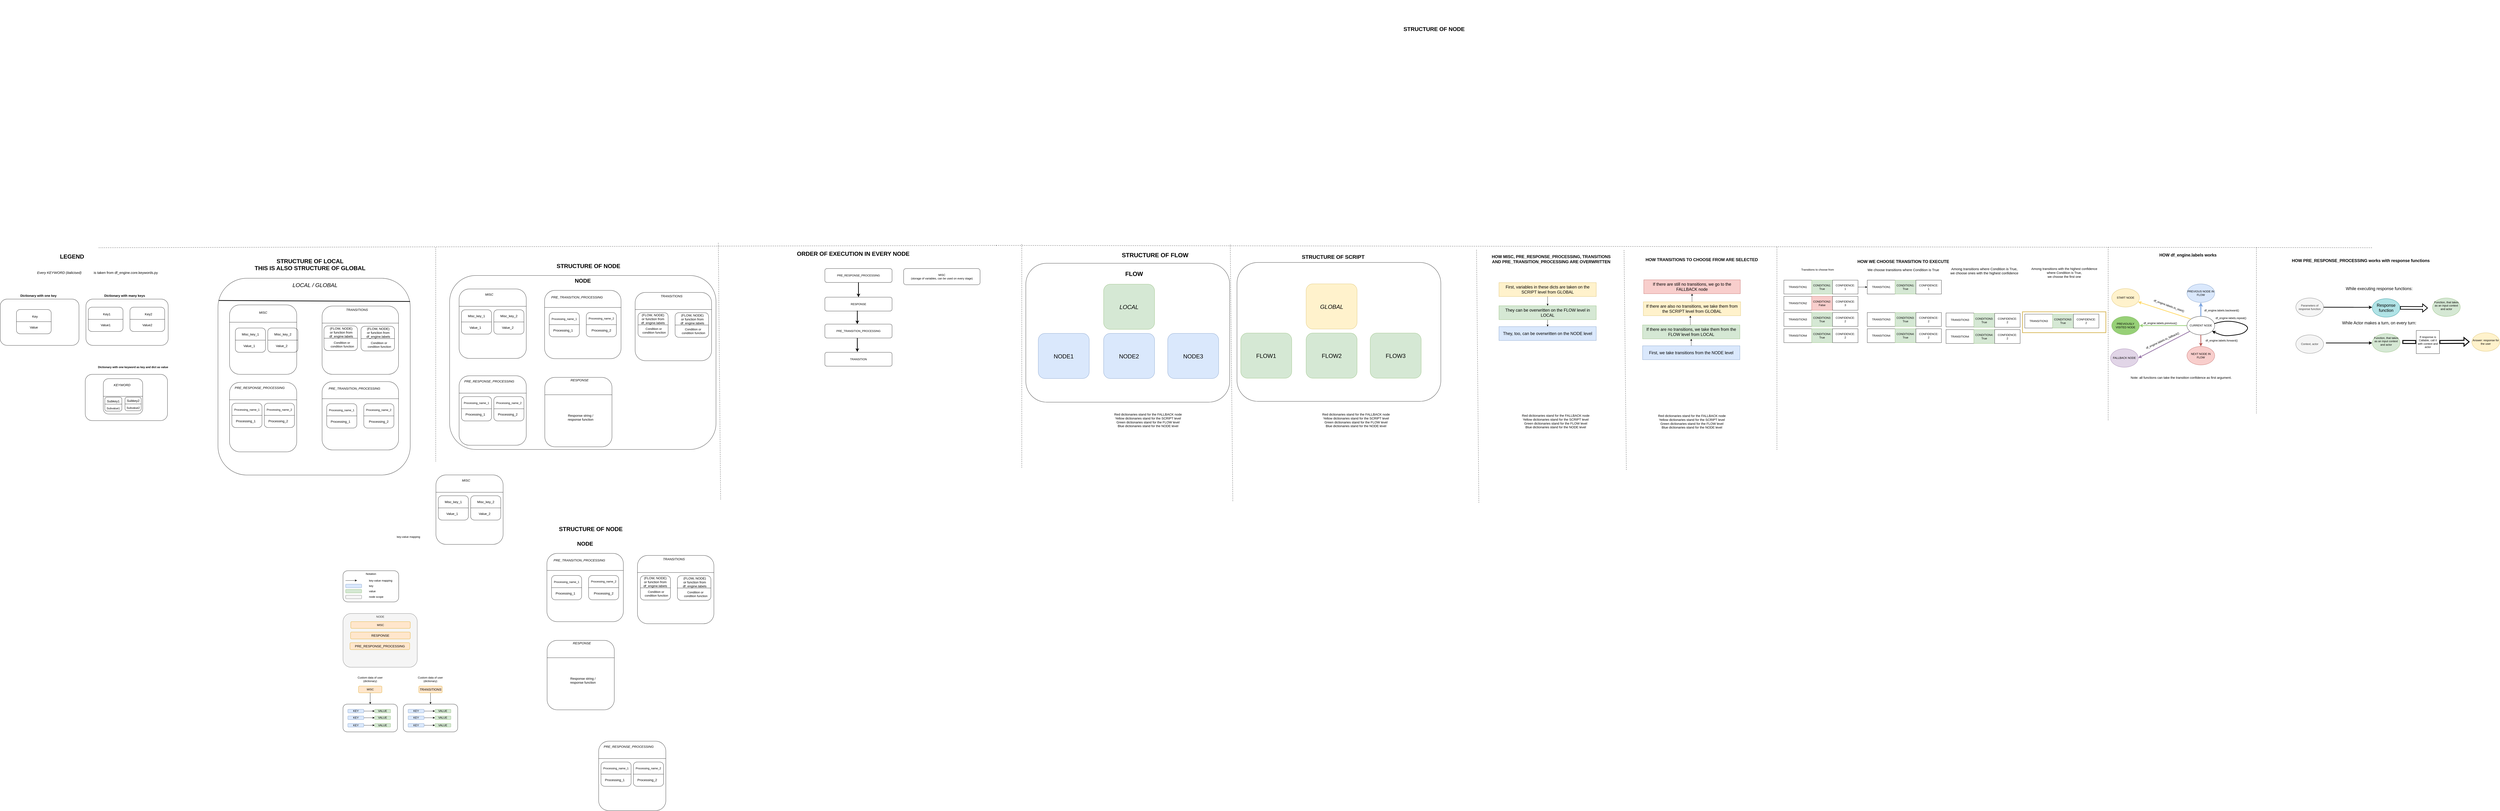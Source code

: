 <mxfile>
    <diagram id="ZozP5M7au8oOhmPym215" name="Page-1">
        <mxGraphModel dx="6370" dy="2000" grid="1" gridSize="10" guides="1" tooltips="1" connect="1" arrows="1" fold="1" page="1" pageScale="1" pageWidth="850" pageHeight="1100" math="0" shadow="0">
            <root>
                <mxCell id="0"/>
                <mxCell id="1" parent="0"/>
                <mxCell id="uq6J82kQhkx34AfBlAG0-4" value="&lt;b&gt;&lt;font style=&quot;font-size: 26px;&quot;&gt;FLOW&lt;/font&gt;&lt;/b&gt;" style="text;html=1;strokeColor=none;fillColor=none;align=center;verticalAlign=middle;whiteSpace=wrap;rounded=0;fontSize=23;" parent="1" vertex="1">
                    <mxGeometry x="400.0" y="25.47" width="390" height="135" as="geometry"/>
                </mxCell>
                <mxCell id="AZxkv2wSo8y8Im1Z0squ-279" value="&lt;b&gt;STRUCTURE OF FLOW&lt;/b&gt;" style="text;whiteSpace=wrap;html=1;fontSize=26;" parent="1" vertex="1">
                    <mxGeometry x="540" y="-10" width="550" height="40" as="geometry"/>
                </mxCell>
                <mxCell id="AZxkv2wSo8y8Im1Z0squ-282" value="&lt;div style=&quot;font-size: 23px&quot;&gt;&lt;b&gt;STRUCTURE OF SCRIPT&lt;/b&gt;&lt;/div&gt;&lt;div&gt;&lt;b&gt;&lt;br&gt;&lt;/b&gt;&lt;/div&gt;" style="text;whiteSpace=wrap;html=1;fontSize=13;" parent="1" vertex="1">
                    <mxGeometry x="1316.59" width="325" height="30" as="geometry"/>
                </mxCell>
                <mxCell id="AZxkv2wSo8y8Im1Z0squ-292" value="&lt;div&gt;&lt;b&gt;&lt;font style=&quot;font-size: 18px;&quot;&gt;HOW MISC, PRE_RESPONSE_PROCESSING, TRANSITIONS &lt;br&gt;&lt;/font&gt;&lt;/b&gt;&lt;/div&gt;&lt;div&gt;&lt;b&gt;&lt;font style=&quot;font-size: 18px;&quot;&gt;AND PRE_TRANSITION_PROCESSING ARE OVERWRITTEN&lt;/font&gt;&lt;/b&gt;&lt;/div&gt;" style="text;html=1;align=center;verticalAlign=middle;resizable=0;points=[];autosize=1;strokeColor=none;fillColor=none;fontSize=13;" parent="1" vertex="1">
                    <mxGeometry x="2090" y="10" width="610" height="40" as="geometry"/>
                </mxCell>
                <mxCell id="LytQKXKxW46ozk3O3UgS-1024" value="&lt;font style=&quot;font-size: 24px&quot;&gt;&lt;b&gt;STRUCTURE OF NODE&lt;/b&gt;&lt;/font&gt;" style="text;html=1;strokeColor=none;fillColor=none;align=center;verticalAlign=middle;whiteSpace=wrap;rounded=0;fontSize=25;" parent="1" vertex="1">
                    <mxGeometry x="1641.59" y="-1090" width="495.78" height="250" as="geometry"/>
                </mxCell>
                <mxCell id="LytQKXKxW46ozk3O3UgS-1029" value="NODE1" style="rounded=1;whiteSpace=wrap;html=1;fontSize=25;fillColor=#dae8fc;strokeColor=#6c8ebf;" parent="1" vertex="1">
                    <mxGeometry x="181.19" y="350" width="220" height="195" as="geometry"/>
                </mxCell>
                <mxCell id="LytQKXKxW46ozk3O3UgS-1031" value="NODE2" style="rounded=1;whiteSpace=wrap;html=1;fontSize=25;fillColor=#dae8fc;strokeColor=#6c8ebf;" parent="1" vertex="1">
                    <mxGeometry x="463.29" y="350" width="220" height="195" as="geometry"/>
                </mxCell>
                <mxCell id="LytQKXKxW46ozk3O3UgS-1032" value="NODE3" style="rounded=1;whiteSpace=wrap;html=1;fontSize=25;fillColor=#dae8fc;strokeColor=#6c8ebf;" parent="1" vertex="1">
                    <mxGeometry x="740" y="350" width="220" height="195" as="geometry"/>
                </mxCell>
                <mxCell id="LytQKXKxW46ozk3O3UgS-1034" value="" style="rounded=1;whiteSpace=wrap;html=1;fontSize=25;fillColor=none;" parent="1" vertex="1">
                    <mxGeometry x="127.51" y="47.14" width="880" height="600" as="geometry"/>
                </mxCell>
                <mxCell id="LytQKXKxW46ozk3O3UgS-1124" value="" style="endArrow=none;dashed=1;html=1;dashPattern=1 3;strokeWidth=2;fontSize=25;" parent="1" edge="1">
                    <mxGeometry width="50" height="50" relative="1" as="geometry">
                        <mxPoint x="1021" y="1073.61" as="sourcePoint"/>
                        <mxPoint x="1010" y="-36.39" as="targetPoint"/>
                    </mxGeometry>
                </mxCell>
                <mxCell id="LytQKXKxW46ozk3O3UgS-1125" value="" style="endArrow=none;dashed=1;html=1;dashPattern=1 3;strokeWidth=2;fontSize=25;" parent="1" edge="1">
                    <mxGeometry width="50" height="50" relative="1" as="geometry">
                        <mxPoint y="-30" as="sourcePoint"/>
                        <mxPoint x="5940" y="-20" as="targetPoint"/>
                    </mxGeometry>
                </mxCell>
                <mxCell id="LytQKXKxW46ozk3O3UgS-1126" value="" style="endArrow=none;dashed=1;html=1;dashPattern=1 3;strokeWidth=2;fontSize=25;" parent="1" edge="1">
                    <mxGeometry width="50" height="50" relative="1" as="geometry">
                        <mxPoint x="2073.19" y="-10" as="sourcePoint"/>
                        <mxPoint x="2083.19" y="1081" as="targetPoint"/>
                    </mxGeometry>
                </mxCell>
                <mxCell id="OooqWEhw0Vrew64uAaYq-251" value="&lt;b&gt;STRUCTURE OF NODE&lt;/b&gt;" style="text;html=1;strokeColor=none;fillColor=none;align=center;verticalAlign=middle;whiteSpace=wrap;rounded=0;fontSize=25;" parent="1" vertex="1">
                    <mxGeometry x="-1990.0" y="51.84" width="459.09" height="12.5" as="geometry"/>
                </mxCell>
                <mxCell id="OooqWEhw0Vrew64uAaYq-304" value="" style="endArrow=none;dashed=1;html=1;dashPattern=1 3;strokeWidth=2;rounded=0;fontSize=12;" parent="1" edge="1">
                    <mxGeometry width="50" height="50" relative="1" as="geometry">
                        <mxPoint x="110" y="-33.5" as="sourcePoint"/>
                        <mxPoint x="110" y="928.5" as="targetPoint"/>
                    </mxGeometry>
                </mxCell>
                <mxCell id="OooqWEhw0Vrew64uAaYq-305" value="" style="endArrow=none;dashed=1;html=1;dashPattern=1 3;strokeWidth=2;rounded=0;fontSize=12;" parent="1" edge="1">
                    <mxGeometry width="50" height="50" relative="1" as="geometry">
                        <mxPoint y="-30" as="sourcePoint"/>
                        <mxPoint x="-3880" y="-20" as="targetPoint"/>
                    </mxGeometry>
                </mxCell>
                <mxCell id="OooqWEhw0Vrew64uAaYq-392" value="&lt;i&gt;LOCAL&lt;/i&gt;" style="rounded=1;whiteSpace=wrap;html=1;fontSize=25;fillColor=#d5e8d4;strokeColor=#82b366;" parent="1" vertex="1">
                    <mxGeometry x="463.29" y="137.5" width="220" height="195" as="geometry"/>
                </mxCell>
                <mxCell id="OooqWEhw0Vrew64uAaYq-393" value="FLOW1" style="rounded=1;whiteSpace=wrap;html=1;fontSize=25;fillColor=#d5e8d4;strokeColor=#82b366;" parent="1" vertex="1">
                    <mxGeometry x="1055.41" y="348.61" width="220" height="195" as="geometry"/>
                </mxCell>
                <mxCell id="OooqWEhw0Vrew64uAaYq-394" value="FLOW2" style="rounded=1;whiteSpace=wrap;html=1;fontSize=25;fillColor=#d5e8d4;strokeColor=#82b366;" parent="1" vertex="1">
                    <mxGeometry x="1337.51" y="348.61" width="220" height="195" as="geometry"/>
                </mxCell>
                <mxCell id="OooqWEhw0Vrew64uAaYq-395" value="FLOW3" style="rounded=1;whiteSpace=wrap;html=1;fontSize=25;fillColor=#d5e8d4;strokeColor=#82b366;" parent="1" vertex="1">
                    <mxGeometry x="1614.22" y="348.61" width="220" height="195" as="geometry"/>
                </mxCell>
                <mxCell id="OooqWEhw0Vrew64uAaYq-396" value="&lt;i&gt;GLOBAL&lt;/i&gt;" style="rounded=1;whiteSpace=wrap;html=1;fontSize=25;fillColor=#fff2cc;strokeColor=#d6b656;" parent="1" vertex="1">
                    <mxGeometry x="1337.51" y="136.11" width="220" height="195" as="geometry"/>
                </mxCell>
                <mxCell id="OooqWEhw0Vrew64uAaYq-397" value="" style="rounded=1;whiteSpace=wrap;html=1;fontSize=25;fillColor=none;" parent="1" vertex="1">
                    <mxGeometry x="1039.09" y="43.61" width="880" height="600" as="geometry"/>
                </mxCell>
                <mxCell id="OooqWEhw0Vrew64uAaYq-398" value="First, variables in these dicts are taken on the SCRIPT level from GLOBAL" style="rounded=0;whiteSpace=wrap;html=1;fontSize=18;fillColor=#fff2cc;strokeColor=#d6b656;" parent="1" vertex="1">
                    <mxGeometry x="2170" y="130.69" width="420" height="60" as="geometry"/>
                </mxCell>
                <mxCell id="OooqWEhw0Vrew64uAaYq-399" value="They can be overwritten on the FLOW level in LOCAL" style="rounded=0;whiteSpace=wrap;html=1;fontSize=18;fillColor=#d5e8d4;strokeColor=#82b366;" parent="1" vertex="1">
                    <mxGeometry x="2170" y="230.69" width="420" height="60" as="geometry"/>
                </mxCell>
                <mxCell id="OooqWEhw0Vrew64uAaYq-400" value="They, too, can be overwritten on the NODE level " style="rounded=0;whiteSpace=wrap;html=1;fontSize=18;fillColor=#dae8fc;strokeColor=#6c8ebf;" parent="1" vertex="1">
                    <mxGeometry x="2170" y="320.69" width="420" height="60" as="geometry"/>
                </mxCell>
                <mxCell id="OooqWEhw0Vrew64uAaYq-401" value="" style="endArrow=classic;html=1;rounded=0;fontSize=18;exitX=0.5;exitY=1;exitDx=0;exitDy=0;entryX=0.5;entryY=0;entryDx=0;entryDy=0;" parent="1" source="OooqWEhw0Vrew64uAaYq-398" target="OooqWEhw0Vrew64uAaYq-399" edge="1">
                    <mxGeometry width="50" height="50" relative="1" as="geometry">
                        <mxPoint x="2510" y="70.69" as="sourcePoint"/>
                        <mxPoint x="2560" y="20.69" as="targetPoint"/>
                    </mxGeometry>
                </mxCell>
                <mxCell id="OooqWEhw0Vrew64uAaYq-402" value="" style="endArrow=classic;html=1;rounded=0;fontSize=18;exitX=0.5;exitY=1;exitDx=0;exitDy=0;" parent="1" source="OooqWEhw0Vrew64uAaYq-399" target="OooqWEhw0Vrew64uAaYq-400" edge="1">
                    <mxGeometry width="50" height="50" relative="1" as="geometry">
                        <mxPoint x="2510" y="70.69" as="sourcePoint"/>
                        <mxPoint x="2560" y="20.69" as="targetPoint"/>
                    </mxGeometry>
                </mxCell>
                <mxCell id="OooqWEhw0Vrew64uAaYq-403" value="" style="endArrow=none;dashed=1;html=1;dashPattern=1 3;strokeWidth=2;rounded=0;fontSize=24;" parent="1" edge="1">
                    <mxGeometry width="50" height="50" relative="1" as="geometry">
                        <mxPoint x="2720" y="938" as="sourcePoint"/>
                        <mxPoint x="2710" y="-10" as="targetPoint"/>
                    </mxGeometry>
                </mxCell>
                <mxCell id="OooqWEhw0Vrew64uAaYq-409" value="&lt;font style=&quot;font-size: 18px;&quot;&gt;&lt;b&gt;HOW TRANSITIONS TO CHOOSE FROM ARE SELECTED&lt;/b&gt;&lt;/font&gt;" style="text;html=1;align=center;verticalAlign=middle;resizable=0;points=[];autosize=1;strokeColor=none;fillColor=none;fontSize=13;" parent="1" vertex="1">
                    <mxGeometry x="2750" y="21.84" width="590" height="20" as="geometry"/>
                </mxCell>
                <mxCell id="OooqWEhw0Vrew64uAaYq-412" value="If there are also no transitions, we take them from the SCRIPT level from GLOBAL" style="rounded=0;whiteSpace=wrap;html=1;fontSize=18;fillColor=#fff2cc;strokeColor=#d6b656;" parent="1" vertex="1">
                    <mxGeometry x="2793.32" y="213.61" width="420" height="60" as="geometry"/>
                </mxCell>
                <mxCell id="OooqWEhw0Vrew64uAaYq-413" value="If there are no transitions, we take them from the FLOW level from LOCAL" style="rounded=0;whiteSpace=wrap;html=1;fontSize=18;fillColor=#d5e8d4;strokeColor=#82b366;" parent="1" vertex="1">
                    <mxGeometry x="2790" y="313.61" width="420" height="60" as="geometry"/>
                </mxCell>
                <mxCell id="OooqWEhw0Vrew64uAaYq-414" value="First, we take transitions from the NODE level" style="rounded=0;whiteSpace=wrap;html=1;fontSize=18;fillColor=#dae8fc;strokeColor=#6c8ebf;" parent="1" vertex="1">
                    <mxGeometry x="2790" y="403.61" width="420" height="60" as="geometry"/>
                </mxCell>
                <mxCell id="OooqWEhw0Vrew64uAaYq-415" value="If there are still no transitions, we go to the FALLBACK node" style="rounded=0;whiteSpace=wrap;html=1;fontSize=18;fillColor=#f8cecc;strokeColor=#b85450;" parent="1" vertex="1">
                    <mxGeometry x="2795.13" y="118.61" width="416.81" height="60" as="geometry"/>
                </mxCell>
                <mxCell id="OooqWEhw0Vrew64uAaYq-416" value="" style="endArrow=classic;html=1;rounded=0;fontSize=18;exitX=0.5;exitY=0;exitDx=0;exitDy=0;entryX=0.5;entryY=1;entryDx=0;entryDy=0;" parent="1" source="OooqWEhw0Vrew64uAaYq-414" target="OooqWEhw0Vrew64uAaYq-413" edge="1">
                    <mxGeometry width="50" height="50" relative="1" as="geometry">
                        <mxPoint x="2890.13" y="363.61" as="sourcePoint"/>
                        <mxPoint x="2940.13" y="313.61" as="targetPoint"/>
                    </mxGeometry>
                </mxCell>
                <mxCell id="OooqWEhw0Vrew64uAaYq-417" value="" style="endArrow=classic;html=1;rounded=0;fontSize=18;" parent="1" edge="1">
                    <mxGeometry width="50" height="50" relative="1" as="geometry">
                        <mxPoint x="2996.13" y="313.61" as="sourcePoint"/>
                        <mxPoint x="2996.13" y="273.61" as="targetPoint"/>
                    </mxGeometry>
                </mxCell>
                <mxCell id="OooqWEhw0Vrew64uAaYq-418" value="" style="endArrow=classic;html=1;rounded=0;fontSize=18;exitX=0.5;exitY=0;exitDx=0;exitDy=0;entryX=0.5;entryY=1;entryDx=0;entryDy=0;" parent="1" source="OooqWEhw0Vrew64uAaYq-412" target="OooqWEhw0Vrew64uAaYq-415" edge="1">
                    <mxGeometry width="50" height="50" relative="1" as="geometry">
                        <mxPoint x="2890.13" y="363.61" as="sourcePoint"/>
                        <mxPoint x="2940.13" y="313.61" as="targetPoint"/>
                    </mxGeometry>
                </mxCell>
                <mxCell id="OooqWEhw0Vrew64uAaYq-529" value="&lt;font style=&quot;font-size: 18px;&quot;&gt;&lt;b&gt;HOW WE CHOOSE TRANSITION TO EXECUTE&lt;/b&gt;&lt;/font&gt;" style="text;html=1;align=center;verticalAlign=middle;resizable=0;points=[];autosize=1;strokeColor=none;fillColor=none;fontSize=13;" parent="1" vertex="1">
                    <mxGeometry x="3675" y="30" width="480" height="20" as="geometry"/>
                </mxCell>
                <mxCell id="OooqWEhw0Vrew64uAaYq-543" value="" style="endArrow=none;dashed=1;html=1;dashPattern=1 3;strokeWidth=2;rounded=0;fontSize=13;" parent="1" edge="1">
                    <mxGeometry width="50" height="50" relative="1" as="geometry">
                        <mxPoint x="4800" y="-21.84" as="sourcePoint"/>
                        <mxPoint x="4800" y="728.16" as="targetPoint"/>
                    </mxGeometry>
                </mxCell>
                <mxCell id="OooqWEhw0Vrew64uAaYq-548" value="&lt;div align=&quot;right&quot;&gt;&lt;font style=&quot;font-size: 18px;&quot;&gt;&lt;b&gt;HOW df_engine.labels works&lt;/b&gt;&lt;/font&gt;&lt;/div&gt;" style="text;whiteSpace=wrap;html=1;fontSize=13;align=right;" parent="1" vertex="1">
                    <mxGeometry x="4720" y="-5" width="550" height="50" as="geometry"/>
                </mxCell>
                <mxCell id="OooqWEhw0Vrew64uAaYq-568" value="" style="endArrow=none;dashed=1;html=1;dashPattern=1 3;strokeWidth=2;rounded=0;fontSize=18;" parent="1" edge="1">
                    <mxGeometry width="50" height="50" relative="1" as="geometry">
                        <mxPoint x="5440" y="-19.5" as="sourcePoint"/>
                        <mxPoint x="5440" y="699.5" as="targetPoint"/>
                    </mxGeometry>
                </mxCell>
                <mxCell id="OooqWEhw0Vrew64uAaYq-728" value="" style="endArrow=none;dashed=1;html=1;dashPattern=1 3;strokeWidth=2;rounded=0;fontSize=14;fontColor=#999900;" parent="1" edge="1">
                    <mxGeometry width="50" height="50" relative="1" as="geometry">
                        <mxPoint x="-2420" y="-20" as="sourcePoint"/>
                        <mxPoint x="-2420" y="904" as="targetPoint"/>
                    </mxGeometry>
                </mxCell>
                <mxCell id="OooqWEhw0Vrew64uAaYq-729" value="" style="endArrow=none;dashed=1;html=1;dashPattern=1 3;strokeWidth=2;rounded=0;fontSize=14;fontColor=#999900;" parent="1" edge="1">
                    <mxGeometry width="50" height="50" relative="1" as="geometry">
                        <mxPoint x="3370" y="-22.62" as="sourcePoint"/>
                        <mxPoint x="3370" y="853.38" as="targetPoint"/>
                    </mxGeometry>
                </mxCell>
                <mxCell id="OooqWEhw0Vrew64uAaYq-730" value="" style="endArrow=none;dashed=1;html=1;dashPattern=1 3;strokeWidth=2;rounded=0;fontSize=14;fontColor=#999900;" parent="1" edge="1">
                    <mxGeometry width="50" height="50" relative="1" as="geometry">
                        <mxPoint x="-1200" y="-40" as="sourcePoint"/>
                        <mxPoint x="-1190" y="1071" as="targetPoint"/>
                    </mxGeometry>
                </mxCell>
                <mxCell id="rgWhBiXqlmTNgqhzaKGn-164" value="&lt;div&gt;&lt;b&gt;LEGEND&lt;/b&gt;&lt;/div&gt;&lt;div&gt;&lt;b&gt;&amp;nbsp;&amp;nbsp; &lt;br&gt;&lt;/b&gt;&lt;/div&gt;" style="text;html=1;strokeColor=none;fillColor=none;align=center;verticalAlign=middle;whiteSpace=wrap;rounded=0;fontSize=25;" vertex="1" parent="1">
                    <mxGeometry x="-4010" y="21.84" width="40" height="20" as="geometry"/>
                </mxCell>
                <mxCell id="rgWhBiXqlmTNgqhzaKGn-165" value="&lt;font style=&quot;font-size: 14px;&quot;&gt;&lt;b&gt;&lt;font style=&quot;font-size: 14px;&quot;&gt;Dictionary with one key&lt;/font&gt;&lt;/b&gt;&lt;/font&gt;" style="text;html=1;strokeColor=none;fillColor=none;align=center;verticalAlign=middle;whiteSpace=wrap;rounded=0;fontSize=25;" vertex="1" parent="1">
                    <mxGeometry x="-4250" y="171.84" width="230" height="20" as="geometry"/>
                </mxCell>
                <mxCell id="rgWhBiXqlmTNgqhzaKGn-166" value="&lt;font style=&quot;font-size: 14px;&quot;&gt;&lt;b&gt;&lt;font style=&quot;font-size: 14px;&quot;&gt;Dictionary with many keys&lt;/font&gt;&lt;/b&gt;&lt;/font&gt;" style="text;html=1;strokeColor=none;fillColor=none;align=center;verticalAlign=middle;whiteSpace=wrap;rounded=0;fontSize=25;" vertex="1" parent="1">
                    <mxGeometry x="-3976.99" y="51.84" width="428.18" height="260" as="geometry"/>
                </mxCell>
                <mxCell id="rgWhBiXqlmTNgqhzaKGn-167" value="" style="rounded=1;whiteSpace=wrap;html=1;fillColor=none;" vertex="1" parent="1">
                    <mxGeometry x="-3930" y="201.84" width="355" height="200" as="geometry"/>
                </mxCell>
                <mxCell id="rgWhBiXqlmTNgqhzaKGn-168" value="" style="rounded=1;whiteSpace=wrap;html=1;fillColor=none;" vertex="1" parent="1">
                    <mxGeometry x="-4300" y="201.84" width="340" height="200" as="geometry"/>
                </mxCell>
                <mxCell id="rgWhBiXqlmTNgqhzaKGn-169" value="&lt;font style=&quot;font-size: 15px;&quot;&gt;Every KEYWORD (italicised)&lt;br&gt;&lt;/font&gt;" style="text;html=1;strokeColor=none;fillColor=none;align=center;verticalAlign=middle;whiteSpace=wrap;rounded=0;fontSize=11;fontStyle=2" vertex="1" parent="1">
                    <mxGeometry x="-4160" y="61.84" width="230" height="49.33" as="geometry"/>
                </mxCell>
                <mxCell id="rgWhBiXqlmTNgqhzaKGn-170" value="is taken from df_engine.core.keywords.py" style="text;html=1;strokeColor=none;fillColor=none;align=center;verticalAlign=middle;whiteSpace=wrap;rounded=0;fontSize=15;" vertex="1" parent="1">
                    <mxGeometry x="-3933.01" y="72.17" width="350" height="30" as="geometry"/>
                </mxCell>
                <mxCell id="rgWhBiXqlmTNgqhzaKGn-171" value="" style="rounded=1;whiteSpace=wrap;html=1;fontSize=14;fillColor=none;" vertex="1" parent="1">
                    <mxGeometry x="-4230" y="246.84" width="150" height="105" as="geometry"/>
                </mxCell>
                <mxCell id="rgWhBiXqlmTNgqhzaKGn-172" value="" style="endArrow=none;html=1;rounded=0;fontSize=14;entryX=0;entryY=0.5;entryDx=0;entryDy=0;exitX=1;exitY=0.5;exitDx=0;exitDy=0;" edge="1" parent="1" source="rgWhBiXqlmTNgqhzaKGn-171" target="rgWhBiXqlmTNgqhzaKGn-171">
                    <mxGeometry width="50" height="50" relative="1" as="geometry">
                        <mxPoint x="-3790" y="421.84" as="sourcePoint"/>
                        <mxPoint x="-3740" y="371.84" as="targetPoint"/>
                    </mxGeometry>
                </mxCell>
                <mxCell id="rgWhBiXqlmTNgqhzaKGn-173" value="Key" style="text;html=1;strokeColor=none;fillColor=none;align=center;verticalAlign=middle;whiteSpace=wrap;rounded=0;fontSize=14;" vertex="1" parent="1">
                    <mxGeometry x="-4180" y="261.84" width="60" height="30" as="geometry"/>
                </mxCell>
                <mxCell id="rgWhBiXqlmTNgqhzaKGn-174" value="Value" style="text;html=1;strokeColor=none;fillColor=none;align=center;verticalAlign=middle;whiteSpace=wrap;rounded=0;fontSize=14;" vertex="1" parent="1">
                    <mxGeometry x="-4185" y="309.05" width="60" height="30" as="geometry"/>
                </mxCell>
                <mxCell id="rgWhBiXqlmTNgqhzaKGn-175" value="" style="rounded=1;whiteSpace=wrap;html=1;fontSize=14;fillColor=none;" vertex="1" parent="1">
                    <mxGeometry x="-3920" y="236.84" width="150" height="105" as="geometry"/>
                </mxCell>
                <mxCell id="rgWhBiXqlmTNgqhzaKGn-176" value="" style="endArrow=none;html=1;rounded=0;fontSize=14;entryX=0;entryY=0.5;entryDx=0;entryDy=0;exitX=1;exitY=0.5;exitDx=0;exitDy=0;" edge="1" parent="1" source="rgWhBiXqlmTNgqhzaKGn-175" target="rgWhBiXqlmTNgqhzaKGn-175">
                    <mxGeometry width="50" height="50" relative="1" as="geometry">
                        <mxPoint x="-3480" y="411.84" as="sourcePoint"/>
                        <mxPoint x="-3430" y="361.84" as="targetPoint"/>
                    </mxGeometry>
                </mxCell>
                <mxCell id="rgWhBiXqlmTNgqhzaKGn-177" value="Key1" style="text;html=1;strokeColor=none;fillColor=none;align=center;verticalAlign=middle;whiteSpace=wrap;rounded=0;fontSize=14;" vertex="1" parent="1">
                    <mxGeometry x="-3870" y="251.84" width="60" height="30" as="geometry"/>
                </mxCell>
                <mxCell id="rgWhBiXqlmTNgqhzaKGn-178" value="Value1" style="text;html=1;strokeColor=none;fillColor=none;align=center;verticalAlign=middle;whiteSpace=wrap;rounded=0;fontSize=14;" vertex="1" parent="1">
                    <mxGeometry x="-3875" y="299.05" width="60" height="30" as="geometry"/>
                </mxCell>
                <mxCell id="rgWhBiXqlmTNgqhzaKGn-179" value="" style="rounded=1;whiteSpace=wrap;html=1;fontSize=14;fillColor=none;" vertex="1" parent="1">
                    <mxGeometry x="-3740" y="236.84" width="150" height="105" as="geometry"/>
                </mxCell>
                <mxCell id="rgWhBiXqlmTNgqhzaKGn-180" value="" style="endArrow=none;html=1;rounded=0;fontSize=14;entryX=0;entryY=0.5;entryDx=0;entryDy=0;exitX=1;exitY=0.5;exitDx=0;exitDy=0;" edge="1" parent="1" source="rgWhBiXqlmTNgqhzaKGn-179" target="rgWhBiXqlmTNgqhzaKGn-179">
                    <mxGeometry width="50" height="50" relative="1" as="geometry">
                        <mxPoint x="-3300" y="411.84" as="sourcePoint"/>
                        <mxPoint x="-3250" y="361.84" as="targetPoint"/>
                        <Array as="points">
                            <mxPoint x="-3660" y="289.84"/>
                        </Array>
                    </mxGeometry>
                </mxCell>
                <mxCell id="rgWhBiXqlmTNgqhzaKGn-181" value="Key2" style="text;html=1;strokeColor=none;fillColor=none;align=center;verticalAlign=middle;whiteSpace=wrap;rounded=0;fontSize=14;" vertex="1" parent="1">
                    <mxGeometry x="-3690" y="251.84" width="60" height="30" as="geometry"/>
                </mxCell>
                <mxCell id="rgWhBiXqlmTNgqhzaKGn-182" value="Value2" style="text;html=1;strokeColor=none;fillColor=none;align=center;verticalAlign=middle;whiteSpace=wrap;rounded=0;fontSize=14;" vertex="1" parent="1">
                    <mxGeometry x="-3695" y="299.05" width="60" height="30" as="geometry"/>
                </mxCell>
                <mxCell id="rgWhBiXqlmTNgqhzaKGn-183" value="&lt;div style=&quot;font-size: 12px;&quot;&gt;&lt;b style=&quot;font-size: 12px;&quot;&gt;&lt;font style=&quot;font-size: 12px;&quot;&gt;Dictionary with one keyword as key and dict as value&lt;br style=&quot;font-size: 12px;&quot;&gt;&lt;/font&gt;&lt;/b&gt;&lt;/div&gt;" style="text;whiteSpace=wrap;html=1;fontSize=12;align=center;" vertex="1" parent="1">
                    <mxGeometry x="-3920" y="481.84" width="387.49" height="50" as="geometry"/>
                </mxCell>
                <mxCell id="rgWhBiXqlmTNgqhzaKGn-184" value="" style="rounded=1;whiteSpace=wrap;html=1;fontSize=14;fillColor=none;" vertex="1" parent="1">
                    <mxGeometry x="-3855" y="545.66" width="170" height="152.72" as="geometry"/>
                </mxCell>
                <mxCell id="rgWhBiXqlmTNgqhzaKGn-185" value="&lt;i&gt;KEYWORD&lt;/i&gt;" style="text;html=1;strokeColor=none;fillColor=none;align=center;verticalAlign=middle;whiteSpace=wrap;rounded=0;fontSize=14;" vertex="1" parent="1">
                    <mxGeometry x="-3804.48" y="555.66" width="60" height="35" as="geometry"/>
                </mxCell>
                <mxCell id="rgWhBiXqlmTNgqhzaKGn-186" value="" style="rounded=1;whiteSpace=wrap;html=1;fillColor=none;" vertex="1" parent="1">
                    <mxGeometry x="-3933.01" y="526.84" width="355" height="200" as="geometry"/>
                </mxCell>
                <mxCell id="rgWhBiXqlmTNgqhzaKGn-187" value="" style="endArrow=none;html=1;rounded=0;fontSize=14;exitX=0;exitY=0.5;exitDx=0;exitDy=0;entryX=1;entryY=0.5;entryDx=0;entryDy=0;" edge="1" parent="1" source="rgWhBiXqlmTNgqhzaKGn-184" target="rgWhBiXqlmTNgqhzaKGn-184">
                    <mxGeometry width="50" height="50" relative="1" as="geometry">
                        <mxPoint x="-4105" y="558.38" as="sourcePoint"/>
                        <mxPoint x="-4055" y="508.38" as="targetPoint"/>
                    </mxGeometry>
                </mxCell>
                <mxCell id="rgWhBiXqlmTNgqhzaKGn-188" value="" style="rounded=1;whiteSpace=wrap;html=1;fontSize=14;fillColor=none;" vertex="1" parent="1">
                    <mxGeometry x="-3848.43" y="625.59" width="73.43" height="60" as="geometry"/>
                </mxCell>
                <mxCell id="rgWhBiXqlmTNgqhzaKGn-189" value="" style="endArrow=none;html=1;rounded=0;fontSize=14;exitX=0;exitY=0.5;exitDx=0;exitDy=0;entryX=1;entryY=0.5;entryDx=0;entryDy=0;" edge="1" parent="1" source="rgWhBiXqlmTNgqhzaKGn-188" target="rgWhBiXqlmTNgqhzaKGn-188">
                    <mxGeometry width="50" height="50" relative="1" as="geometry">
                        <mxPoint x="-4105" y="558.38" as="sourcePoint"/>
                        <mxPoint x="-4055" y="508.38" as="targetPoint"/>
                    </mxGeometry>
                </mxCell>
                <mxCell id="rgWhBiXqlmTNgqhzaKGn-190" value="" style="rounded=1;whiteSpace=wrap;html=1;fontSize=14;fillColor=none;" vertex="1" parent="1">
                    <mxGeometry x="-3761.31" y="625.59" width="70" height="58.53" as="geometry"/>
                </mxCell>
                <mxCell id="rgWhBiXqlmTNgqhzaKGn-191" value="" style="endArrow=none;html=1;rounded=0;fontSize=14;entryX=1;entryY=0.5;entryDx=0;entryDy=0;exitX=0;exitY=0.5;exitDx=0;exitDy=0;" edge="1" parent="1" source="rgWhBiXqlmTNgqhzaKGn-190" target="rgWhBiXqlmTNgqhzaKGn-190">
                    <mxGeometry width="50" height="50" relative="1" as="geometry">
                        <mxPoint x="-4105" y="558.38" as="sourcePoint"/>
                        <mxPoint x="-4055" y="508.38" as="targetPoint"/>
                    </mxGeometry>
                </mxCell>
                <mxCell id="rgWhBiXqlmTNgqhzaKGn-192" value="Subkey1" style="text;html=1;strokeColor=none;fillColor=none;align=center;verticalAlign=middle;whiteSpace=wrap;rounded=0;fontSize=14;" vertex="1" parent="1">
                    <mxGeometry x="-3841.71" y="628.38" width="60" height="30" as="geometry"/>
                </mxCell>
                <mxCell id="rgWhBiXqlmTNgqhzaKGn-193" value="Subkey2" style="text;html=1;strokeColor=none;fillColor=none;align=center;verticalAlign=middle;whiteSpace=wrap;rounded=0;fontSize=14;" vertex="1" parent="1">
                    <mxGeometry x="-3756.31" y="625.88" width="60" height="30" as="geometry"/>
                </mxCell>
                <mxCell id="rgWhBiXqlmTNgqhzaKGn-194" value="&lt;font style=&quot;font-size: 12px;&quot;&gt;Subvalue1&lt;/font&gt;" style="text;html=1;strokeColor=none;fillColor=none;align=center;verticalAlign=middle;whiteSpace=wrap;rounded=0;fontSize=14;" vertex="1" parent="1">
                    <mxGeometry x="-3841.71" y="658.38" width="60" height="30" as="geometry"/>
                </mxCell>
                <mxCell id="rgWhBiXqlmTNgqhzaKGn-195" value="&lt;font style=&quot;font-size: 12px;&quot;&gt;Subvalue2&lt;/font&gt;" style="text;html=1;strokeColor=none;fillColor=none;align=center;verticalAlign=middle;whiteSpace=wrap;rounded=0;fontSize=14;" vertex="1" parent="1">
                    <mxGeometry x="-3756.31" y="655.59" width="60" height="30" as="geometry"/>
                </mxCell>
                <mxCell id="rgWhBiXqlmTNgqhzaKGn-244" value="" style="rounded=1;whiteSpace=wrap;html=1;fontSize=14;fillColor=none;strokeColor=#000000;" vertex="1" parent="1">
                    <mxGeometry x="-3310" y="561.77" width="290" height="300" as="geometry"/>
                </mxCell>
                <mxCell id="rgWhBiXqlmTNgqhzaKGn-245" value="&lt;i&gt;PRE_RESPONSE_PROCESSING&lt;/i&gt;" style="text;html=1;strokeColor=none;fillColor=none;align=center;verticalAlign=middle;whiteSpace=wrap;rounded=0;fontSize=14;" vertex="1" parent="1">
                    <mxGeometry x="-3200" y="560.45" width="40" height="50" as="geometry"/>
                </mxCell>
                <mxCell id="rgWhBiXqlmTNgqhzaKGn-246" value="" style="endArrow=none;html=1;rounded=0;fontSize=12;exitX=0;exitY=0.25;exitDx=0;exitDy=0;entryX=1;entryY=0.25;entryDx=0;entryDy=0;" edge="1" parent="1" source="rgWhBiXqlmTNgqhzaKGn-244" target="rgWhBiXqlmTNgqhzaKGn-244">
                    <mxGeometry width="50" height="50" relative="1" as="geometry">
                        <mxPoint x="-3120" y="581.77" as="sourcePoint"/>
                        <mxPoint x="-3070" y="531.77" as="targetPoint"/>
                    </mxGeometry>
                </mxCell>
                <mxCell id="rgWhBiXqlmTNgqhzaKGn-247" value="" style="rounded=1;whiteSpace=wrap;html=1;fontSize=14;fillColor=none;" vertex="1" parent="1">
                    <mxGeometry x="-3300" y="651.77" width="130" height="105" as="geometry"/>
                </mxCell>
                <mxCell id="rgWhBiXqlmTNgqhzaKGn-248" value="" style="endArrow=none;html=1;rounded=0;fontSize=14;entryX=0;entryY=0.5;entryDx=0;entryDy=0;exitX=1;exitY=0.5;exitDx=0;exitDy=0;" edge="1" parent="1" source="rgWhBiXqlmTNgqhzaKGn-247" target="rgWhBiXqlmTNgqhzaKGn-247">
                    <mxGeometry width="50" height="50" relative="1" as="geometry">
                        <mxPoint x="-3200" y="701.77" as="sourcePoint"/>
                        <mxPoint x="-2810" y="776.77" as="targetPoint"/>
                    </mxGeometry>
                </mxCell>
                <mxCell id="rgWhBiXqlmTNgqhzaKGn-249" value="&lt;font style=&quot;font-size: 12px;&quot;&gt;Processing_name_1&lt;/font&gt;" style="text;html=1;strokeColor=none;fillColor=none;align=center;verticalAlign=middle;whiteSpace=wrap;rounded=0;fontSize=14;" vertex="1" parent="1">
                    <mxGeometry x="-3270" y="661.77" width="70" height="33.81" as="geometry"/>
                </mxCell>
                <mxCell id="rgWhBiXqlmTNgqhzaKGn-250" value="Processing_1" style="text;html=1;strokeColor=none;fillColor=none;align=center;verticalAlign=middle;whiteSpace=wrap;rounded=0;fontSize=14;" vertex="1" parent="1">
                    <mxGeometry x="-3270" y="713.98" width="60" height="30" as="geometry"/>
                </mxCell>
                <mxCell id="rgWhBiXqlmTNgqhzaKGn-251" value="" style="rounded=1;whiteSpace=wrap;html=1;fontSize=14;fillColor=none;" vertex="1" parent="1">
                    <mxGeometry x="-3160" y="651.77" width="130" height="105" as="geometry"/>
                </mxCell>
                <mxCell id="rgWhBiXqlmTNgqhzaKGn-252" value="" style="endArrow=none;html=1;rounded=0;fontSize=14;entryX=0;entryY=0.5;entryDx=0;entryDy=0;exitX=1;exitY=0.5;exitDx=0;exitDy=0;" edge="1" parent="1" source="rgWhBiXqlmTNgqhzaKGn-251" target="rgWhBiXqlmTNgqhzaKGn-251">
                    <mxGeometry width="50" height="50" relative="1" as="geometry">
                        <mxPoint x="-3060" y="701.77" as="sourcePoint"/>
                        <mxPoint x="-2670" y="776.77" as="targetPoint"/>
                    </mxGeometry>
                </mxCell>
                <mxCell id="rgWhBiXqlmTNgqhzaKGn-253" value="&lt;font style=&quot;font-size: 12px;&quot;&gt;Processing_name_2&lt;/font&gt;" style="text;html=1;strokeColor=none;fillColor=none;align=center;verticalAlign=middle;whiteSpace=wrap;rounded=0;fontSize=14;" vertex="1" parent="1">
                    <mxGeometry x="-3130" y="661.77" width="70" height="33.81" as="geometry"/>
                </mxCell>
                <mxCell id="rgWhBiXqlmTNgqhzaKGn-254" value="Processing_2" style="text;html=1;strokeColor=none;fillColor=none;align=center;verticalAlign=middle;whiteSpace=wrap;rounded=0;fontSize=14;" vertex="1" parent="1">
                    <mxGeometry x="-3130" y="713.98" width="60" height="30" as="geometry"/>
                </mxCell>
                <mxCell id="rgWhBiXqlmTNgqhzaKGn-255" value="" style="rounded=1;whiteSpace=wrap;html=1;fontSize=24;fillColor=none;" vertex="1" parent="1">
                    <mxGeometry x="-3360" y="111.84" width="830" height="850" as="geometry"/>
                </mxCell>
                <mxCell id="rgWhBiXqlmTNgqhzaKGn-256" value="" style="endArrow=none;html=1;rounded=0;fontSize=24;strokeWidth=3;exitX=0.999;exitY=0.118;exitDx=0;exitDy=0;exitPerimeter=0;entryX=0.004;entryY=0.113;entryDx=0;entryDy=0;entryPerimeter=0;" edge="1" parent="1" source="rgWhBiXqlmTNgqhzaKGn-255" target="rgWhBiXqlmTNgqhzaKGn-255">
                    <mxGeometry width="50" height="50" relative="1" as="geometry">
                        <mxPoint x="-2840" y="276.84" as="sourcePoint"/>
                        <mxPoint x="-2790" y="226.84" as="targetPoint"/>
                    </mxGeometry>
                </mxCell>
                <mxCell id="rgWhBiXqlmTNgqhzaKGn-257" value="&lt;i&gt;LOCAL / GLOBAL&lt;/i&gt;" style="text;html=1;strokeColor=none;fillColor=none;align=center;verticalAlign=middle;whiteSpace=wrap;rounded=0;fontSize=24;" vertex="1" parent="1">
                    <mxGeometry x="-3095.52" y="126.84" width="310" height="30" as="geometry"/>
                </mxCell>
                <mxCell id="rgWhBiXqlmTNgqhzaKGn-258" value="" style="rounded=1;whiteSpace=wrap;html=1;fontSize=14;fillColor=none;strokeColor=#000000;" vertex="1" parent="1">
                    <mxGeometry x="-3310" y="226.84" width="290" height="300" as="geometry"/>
                </mxCell>
                <mxCell id="rgWhBiXqlmTNgqhzaKGn-259" value="&lt;i&gt;MISC&lt;/i&gt;" style="text;html=1;strokeColor=none;fillColor=none;align=center;verticalAlign=middle;whiteSpace=wrap;rounded=0;fontSize=14;" vertex="1" parent="1">
                    <mxGeometry x="-3185" y="235.45" width="40" height="50" as="geometry"/>
                </mxCell>
                <mxCell id="rgWhBiXqlmTNgqhzaKGn-260" value="" style="endArrow=none;html=1;rounded=0;fontSize=12;exitX=0;exitY=0.25;exitDx=0;exitDy=0;entryX=1;entryY=0.25;entryDx=0;entryDy=0;" edge="1" parent="1" source="rgWhBiXqlmTNgqhzaKGn-258" target="rgWhBiXqlmTNgqhzaKGn-258">
                    <mxGeometry width="50" height="50" relative="1" as="geometry">
                        <mxPoint x="-3105" y="256.77" as="sourcePoint"/>
                        <mxPoint x="-3055" y="206.77" as="targetPoint"/>
                    </mxGeometry>
                </mxCell>
                <mxCell id="rgWhBiXqlmTNgqhzaKGn-261" value="" style="rounded=1;whiteSpace=wrap;html=1;fontSize=14;fillColor=none;" vertex="1" parent="1">
                    <mxGeometry x="-3285" y="326.77" width="130" height="105" as="geometry"/>
                </mxCell>
                <mxCell id="rgWhBiXqlmTNgqhzaKGn-262" value="" style="endArrow=none;html=1;rounded=0;fontSize=14;entryX=0;entryY=0.5;entryDx=0;entryDy=0;exitX=1;exitY=0.5;exitDx=0;exitDy=0;" edge="1" parent="1" source="rgWhBiXqlmTNgqhzaKGn-261" target="rgWhBiXqlmTNgqhzaKGn-261">
                    <mxGeometry width="50" height="50" relative="1" as="geometry">
                        <mxPoint x="-3185" y="376.77" as="sourcePoint"/>
                        <mxPoint x="-2795" y="451.77" as="targetPoint"/>
                    </mxGeometry>
                </mxCell>
                <mxCell id="rgWhBiXqlmTNgqhzaKGn-263" value="Misc_key_1" style="text;html=1;strokeColor=none;fillColor=none;align=center;verticalAlign=middle;whiteSpace=wrap;rounded=0;fontSize=14;" vertex="1" parent="1">
                    <mxGeometry x="-3255" y="336.77" width="70" height="33.81" as="geometry"/>
                </mxCell>
                <mxCell id="rgWhBiXqlmTNgqhzaKGn-264" value="Value_1" style="text;html=1;strokeColor=none;fillColor=none;align=center;verticalAlign=middle;whiteSpace=wrap;rounded=0;fontSize=14;" vertex="1" parent="1">
                    <mxGeometry x="-3255" y="388.98" width="60" height="30" as="geometry"/>
                </mxCell>
                <mxCell id="rgWhBiXqlmTNgqhzaKGn-265" value="" style="rounded=1;whiteSpace=wrap;html=1;fontSize=14;fillColor=none;" vertex="1" parent="1">
                    <mxGeometry x="-3145" y="326.77" width="130" height="105" as="geometry"/>
                </mxCell>
                <mxCell id="rgWhBiXqlmTNgqhzaKGn-266" value="" style="endArrow=none;html=1;rounded=0;fontSize=14;entryX=0;entryY=0.5;entryDx=0;entryDy=0;exitX=1;exitY=0.5;exitDx=0;exitDy=0;" edge="1" parent="1" source="rgWhBiXqlmTNgqhzaKGn-265" target="rgWhBiXqlmTNgqhzaKGn-265">
                    <mxGeometry width="50" height="50" relative="1" as="geometry">
                        <mxPoint x="-3045" y="376.77" as="sourcePoint"/>
                        <mxPoint x="-2655" y="451.77" as="targetPoint"/>
                    </mxGeometry>
                </mxCell>
                <mxCell id="rgWhBiXqlmTNgqhzaKGn-267" value="Misc_key_2" style="text;html=1;strokeColor=none;fillColor=none;align=center;verticalAlign=middle;whiteSpace=wrap;rounded=0;fontSize=14;" vertex="1" parent="1">
                    <mxGeometry x="-3115" y="336.77" width="70" height="33.81" as="geometry"/>
                </mxCell>
                <mxCell id="rgWhBiXqlmTNgqhzaKGn-268" value="Value_2" style="text;html=1;strokeColor=none;fillColor=none;align=center;verticalAlign=middle;whiteSpace=wrap;rounded=0;fontSize=14;" vertex="1" parent="1">
                    <mxGeometry x="-3115" y="388.98" width="60" height="30" as="geometry"/>
                </mxCell>
                <mxCell id="rgWhBiXqlmTNgqhzaKGn-269" value="" style="rounded=1;whiteSpace=wrap;html=1;fontSize=14;" vertex="1" parent="1">
                    <mxGeometry x="-2910.52" y="231.84" width="330" height="295" as="geometry"/>
                </mxCell>
                <mxCell id="rgWhBiXqlmTNgqhzaKGn-270" value="&lt;i&gt;TRANSITIONS&lt;/i&gt;" style="text;html=1;strokeColor=none;fillColor=none;align=center;verticalAlign=middle;whiteSpace=wrap;rounded=0;fontSize=14;" vertex="1" parent="1">
                    <mxGeometry x="-2805" y="216.84" width="90" height="61.32" as="geometry"/>
                </mxCell>
                <mxCell id="rgWhBiXqlmTNgqhzaKGn-271" value="" style="endArrow=none;html=1;rounded=0;fontSize=12;exitX=0;exitY=0.25;exitDx=0;exitDy=0;entryX=1;entryY=0.25;entryDx=0;entryDy=0;" edge="1" parent="1" source="rgWhBiXqlmTNgqhzaKGn-269" target="rgWhBiXqlmTNgqhzaKGn-269">
                    <mxGeometry width="50" height="50" relative="1" as="geometry">
                        <mxPoint x="-2725" y="249.48" as="sourcePoint"/>
                        <mxPoint x="-2675" y="199.48" as="targetPoint"/>
                    </mxGeometry>
                </mxCell>
                <mxCell id="rgWhBiXqlmTNgqhzaKGn-272" value="" style="rounded=1;whiteSpace=wrap;html=1;fontSize=14;fillColor=none;" vertex="1" parent="1">
                    <mxGeometry x="-2742.49" y="319.34" width="144.48" height="106.38" as="geometry"/>
                </mxCell>
                <mxCell id="rgWhBiXqlmTNgqhzaKGn-273" value="" style="endArrow=none;html=1;rounded=0;fontSize=14;entryX=0;entryY=0.5;entryDx=0;entryDy=0;exitX=1;exitY=0.5;exitDx=0;exitDy=0;" edge="1" parent="1" source="rgWhBiXqlmTNgqhzaKGn-272" target="rgWhBiXqlmTNgqhzaKGn-272">
                    <mxGeometry width="50" height="50" relative="1" as="geometry">
                        <mxPoint x="-2642.49" y="369.34" as="sourcePoint"/>
                        <mxPoint x="-2252.49" y="444.34" as="targetPoint"/>
                    </mxGeometry>
                </mxCell>
                <mxCell id="rgWhBiXqlmTNgqhzaKGn-274" value="&lt;div style=&quot;font-size: 13px;&quot;&gt;&lt;font style=&quot;font-size: 13px;&quot;&gt;Condition or&lt;br&gt;&lt;/font&gt;&lt;/div&gt;&lt;div style=&quot;font-size: 13px;&quot;&gt;&lt;font style=&quot;font-size: 13px;&quot;&gt;&amp;nbsp;condition function&lt;br&gt;&lt;/font&gt;&lt;/div&gt;" style="text;html=1;strokeColor=none;fillColor=none;align=center;verticalAlign=middle;whiteSpace=wrap;rounded=0;fontSize=14;" vertex="1" parent="1">
                    <mxGeometry x="-2745" y="379.05" width="160" height="40" as="geometry"/>
                </mxCell>
                <mxCell id="rgWhBiXqlmTNgqhzaKGn-275" value="&lt;div&gt;(FLOW, NODE)&lt;/div&gt;&lt;div&gt;or function from df_engine.labels&lt;br&gt;&lt;/div&gt;" style="text;html=1;strokeColor=none;fillColor=none;align=center;verticalAlign=middle;whiteSpace=wrap;rounded=0;fontSize=14;" vertex="1" parent="1">
                    <mxGeometry x="-2738.01" y="330.45" width="140" height="33.81" as="geometry"/>
                </mxCell>
                <mxCell id="rgWhBiXqlmTNgqhzaKGn-276" value="" style="rounded=1;whiteSpace=wrap;html=1;fontSize=14;fillColor=none;" vertex="1" parent="1">
                    <mxGeometry x="-2902.49" y="317.8" width="144.48" height="106.38" as="geometry"/>
                </mxCell>
                <mxCell id="rgWhBiXqlmTNgqhzaKGn-277" value="" style="endArrow=none;html=1;rounded=0;fontSize=14;entryX=0;entryY=0.5;entryDx=0;entryDy=0;exitX=1;exitY=0.5;exitDx=0;exitDy=0;" edge="1" parent="1" source="rgWhBiXqlmTNgqhzaKGn-276" target="rgWhBiXqlmTNgqhzaKGn-276">
                    <mxGeometry width="50" height="50" relative="1" as="geometry">
                        <mxPoint x="-2802.49" y="367.8" as="sourcePoint"/>
                        <mxPoint x="-2412.49" y="442.8" as="targetPoint"/>
                    </mxGeometry>
                </mxCell>
                <mxCell id="rgWhBiXqlmTNgqhzaKGn-278" value="&lt;div style=&quot;font-size: 13px;&quot;&gt;&lt;font style=&quot;font-size: 13px;&quot;&gt;Condition or&lt;br&gt;&lt;/font&gt;&lt;/div&gt;&lt;div style=&quot;font-size: 13px;&quot;&gt;&lt;font style=&quot;font-size: 13px;&quot;&gt;&amp;nbsp;condition function&lt;br&gt;&lt;/font&gt;&lt;/div&gt;" style="text;html=1;strokeColor=none;fillColor=none;align=center;verticalAlign=middle;whiteSpace=wrap;rounded=0;fontSize=14;" vertex="1" parent="1">
                    <mxGeometry x="-2905" y="377.51" width="160" height="40" as="geometry"/>
                </mxCell>
                <mxCell id="rgWhBiXqlmTNgqhzaKGn-279" value="&lt;div&gt;(FLOW, NODE)&lt;/div&gt;&lt;div&gt;or function from df_engine.labels&lt;br&gt;&lt;/div&gt;" style="text;html=1;strokeColor=none;fillColor=none;align=center;verticalAlign=middle;whiteSpace=wrap;rounded=0;fontSize=14;" vertex="1" parent="1">
                    <mxGeometry x="-2898.01" y="328.91" width="140" height="33.81" as="geometry"/>
                </mxCell>
                <mxCell id="rgWhBiXqlmTNgqhzaKGn-280" value="" style="rounded=1;whiteSpace=wrap;html=1;fontSize=14;" vertex="1" parent="1">
                    <mxGeometry x="-2910.52" y="558.38" width="330" height="295" as="geometry"/>
                </mxCell>
                <mxCell id="rgWhBiXqlmTNgqhzaKGn-281" value="&lt;i&gt;PRE_TRANSITION_PROCESSING&lt;/i&gt;" style="text;html=1;strokeColor=none;fillColor=none;align=center;verticalAlign=middle;whiteSpace=wrap;rounded=0;fontSize=14;" vertex="1" parent="1">
                    <mxGeometry x="-2790.52" y="562.73" width="40" height="50" as="geometry"/>
                </mxCell>
                <mxCell id="rgWhBiXqlmTNgqhzaKGn-282" value="" style="endArrow=none;html=1;rounded=0;fontSize=12;exitX=0;exitY=0.25;exitDx=0;exitDy=0;entryX=1;entryY=0.25;entryDx=0;entryDy=0;" edge="1" parent="1" source="rgWhBiXqlmTNgqhzaKGn-280" target="rgWhBiXqlmTNgqhzaKGn-280">
                    <mxGeometry width="50" height="50" relative="1" as="geometry">
                        <mxPoint x="-2710.52" y="584.05" as="sourcePoint"/>
                        <mxPoint x="-2660.52" y="534.05" as="targetPoint"/>
                    </mxGeometry>
                </mxCell>
                <mxCell id="rgWhBiXqlmTNgqhzaKGn-283" value="" style="rounded=1;whiteSpace=wrap;html=1;fontSize=14;fillColor=none;" vertex="1" parent="1">
                    <mxGeometry x="-2890.52" y="653.91" width="130" height="105" as="geometry"/>
                </mxCell>
                <mxCell id="rgWhBiXqlmTNgqhzaKGn-284" value="" style="endArrow=none;html=1;rounded=0;fontSize=14;entryX=0;entryY=0.5;entryDx=0;entryDy=0;exitX=1;exitY=0.5;exitDx=0;exitDy=0;" edge="1" parent="1" source="rgWhBiXqlmTNgqhzaKGn-283" target="rgWhBiXqlmTNgqhzaKGn-283">
                    <mxGeometry width="50" height="50" relative="1" as="geometry">
                        <mxPoint x="-2790.52" y="703.91" as="sourcePoint"/>
                        <mxPoint x="-2400.52" y="778.91" as="targetPoint"/>
                    </mxGeometry>
                </mxCell>
                <mxCell id="rgWhBiXqlmTNgqhzaKGn-285" value="&lt;font style=&quot;font-size: 12px;&quot;&gt;Processing_name_1&lt;/font&gt;" style="text;html=1;strokeColor=none;fillColor=none;align=center;verticalAlign=middle;whiteSpace=wrap;rounded=0;fontSize=14;" vertex="1" parent="1">
                    <mxGeometry x="-2860.52" y="663.91" width="70" height="33.81" as="geometry"/>
                </mxCell>
                <mxCell id="rgWhBiXqlmTNgqhzaKGn-286" value="Processing_1" style="text;html=1;strokeColor=none;fillColor=none;align=center;verticalAlign=middle;whiteSpace=wrap;rounded=0;fontSize=14;" vertex="1" parent="1">
                    <mxGeometry x="-2860.52" y="716.12" width="60" height="30" as="geometry"/>
                </mxCell>
                <mxCell id="rgWhBiXqlmTNgqhzaKGn-287" value="" style="rounded=1;whiteSpace=wrap;html=1;fontSize=14;fillColor=none;" vertex="1" parent="1">
                    <mxGeometry x="-2730.52" y="653.91" width="130" height="105" as="geometry"/>
                </mxCell>
                <mxCell id="rgWhBiXqlmTNgqhzaKGn-288" value="" style="endArrow=none;html=1;rounded=0;fontSize=14;entryX=0;entryY=0.5;entryDx=0;entryDy=0;exitX=1;exitY=0.5;exitDx=0;exitDy=0;" edge="1" parent="1" source="rgWhBiXqlmTNgqhzaKGn-287" target="rgWhBiXqlmTNgqhzaKGn-287">
                    <mxGeometry width="50" height="50" relative="1" as="geometry">
                        <mxPoint x="-2630.52" y="703.91" as="sourcePoint"/>
                        <mxPoint x="-2240.52" y="778.91" as="targetPoint"/>
                    </mxGeometry>
                </mxCell>
                <mxCell id="rgWhBiXqlmTNgqhzaKGn-289" value="&lt;font style=&quot;font-size: 12px;&quot;&gt;Processing_name_2&lt;/font&gt;" style="text;html=1;strokeColor=none;fillColor=none;align=center;verticalAlign=middle;whiteSpace=wrap;rounded=0;fontSize=14;" vertex="1" parent="1">
                    <mxGeometry x="-2700.52" y="661.41" width="70" height="36.31" as="geometry"/>
                </mxCell>
                <mxCell id="rgWhBiXqlmTNgqhzaKGn-290" value="Processing_2" style="text;html=1;strokeColor=none;fillColor=none;align=center;verticalAlign=middle;whiteSpace=wrap;rounded=0;fontSize=14;" vertex="1" parent="1">
                    <mxGeometry x="-2695.52" y="716.12" width="60" height="30" as="geometry"/>
                </mxCell>
                <mxCell id="rgWhBiXqlmTNgqhzaKGn-291" value="&lt;b&gt;STRUCTURE OF LOCAL &lt;br&gt;THIS IS ALSO STRUCTURE OF GLOBAL&lt;/b&gt;" style="text;html=1;strokeColor=none;fillColor=none;align=center;verticalAlign=middle;whiteSpace=wrap;rounded=0;fontSize=25;" vertex="1" parent="1">
                    <mxGeometry x="-3255" y="41.84" width="585" height="20" as="geometry"/>
                </mxCell>
                <mxCell id="PBbKRViu295syacfndgN-57" value="&lt;b&gt;ORDER OF EXECUTION IN EVERY NODE&lt;br&gt;&lt;br&gt;&lt;/b&gt;" style="text;html=1;strokeColor=none;fillColor=none;align=center;verticalAlign=middle;whiteSpace=wrap;rounded=0;fontSize=25;" vertex="1" parent="1">
                    <mxGeometry x="-910" y="10.0" width="585" height="20" as="geometry"/>
                </mxCell>
                <mxCell id="PBbKRViu295syacfndgN-58" value="PRE_RESPONSE_PROCESSING" style="rounded=1;whiteSpace=wrap;html=1;" vertex="1" parent="1">
                    <mxGeometry x="-740" y="70.0" width="290" height="60" as="geometry"/>
                </mxCell>
                <mxCell id="PBbKRViu295syacfndgN-59" value="RESPONSE" style="rounded=1;whiteSpace=wrap;html=1;" vertex="1" parent="1">
                    <mxGeometry x="-740" y="193.61" width="290" height="60" as="geometry"/>
                </mxCell>
                <mxCell id="PBbKRViu295syacfndgN-60" value="" style="rounded=1;whiteSpace=wrap;html=1;fontSize=14;" vertex="1" parent="1">
                    <mxGeometry x="-2319.09" y="158.16" width="290" height="300" as="geometry"/>
                </mxCell>
                <mxCell id="PBbKRViu295syacfndgN-61" value="&lt;i&gt;MISC&lt;/i&gt;" style="text;html=1;strokeColor=none;fillColor=none;align=center;verticalAlign=middle;whiteSpace=wrap;rounded=0;fontSize=14;" vertex="1" parent="1">
                    <mxGeometry x="-2209.09" y="156.84" width="40" height="50" as="geometry"/>
                </mxCell>
                <mxCell id="PBbKRViu295syacfndgN-62" value="" style="endArrow=none;html=1;rounded=0;fontSize=12;exitX=0;exitY=0.25;exitDx=0;exitDy=0;entryX=1;entryY=0.25;entryDx=0;entryDy=0;" edge="1" parent="1" source="PBbKRViu295syacfndgN-60" target="PBbKRViu295syacfndgN-60">
                    <mxGeometry width="50" height="50" relative="1" as="geometry">
                        <mxPoint x="-2129.09" y="178.16" as="sourcePoint"/>
                        <mxPoint x="-2079.09" y="128.16" as="targetPoint"/>
                    </mxGeometry>
                </mxCell>
                <mxCell id="PBbKRViu295syacfndgN-63" value="" style="rounded=1;whiteSpace=wrap;html=1;fontSize=14;fillColor=none;" vertex="1" parent="1">
                    <mxGeometry x="-2309.09" y="248.16" width="130" height="105" as="geometry"/>
                </mxCell>
                <mxCell id="PBbKRViu295syacfndgN-64" value="" style="endArrow=none;html=1;rounded=0;fontSize=14;entryX=0;entryY=0.5;entryDx=0;entryDy=0;exitX=1;exitY=0.5;exitDx=0;exitDy=0;" edge="1" parent="1" source="PBbKRViu295syacfndgN-63" target="PBbKRViu295syacfndgN-63">
                    <mxGeometry width="50" height="50" relative="1" as="geometry">
                        <mxPoint x="-2209.09" y="298.16" as="sourcePoint"/>
                        <mxPoint x="-1819.09" y="373.16" as="targetPoint"/>
                    </mxGeometry>
                </mxCell>
                <mxCell id="PBbKRViu295syacfndgN-65" value="Misc_key_1" style="text;html=1;strokeColor=none;fillColor=none;align=center;verticalAlign=middle;whiteSpace=wrap;rounded=0;fontSize=14;" vertex="1" parent="1">
                    <mxGeometry x="-2279.09" y="258.16" width="70" height="33.81" as="geometry"/>
                </mxCell>
                <mxCell id="PBbKRViu295syacfndgN-66" value="Value_1" style="text;html=1;strokeColor=none;fillColor=none;align=center;verticalAlign=middle;whiteSpace=wrap;rounded=0;fontSize=14;" vertex="1" parent="1">
                    <mxGeometry x="-2279.09" y="310.37" width="60" height="30" as="geometry"/>
                </mxCell>
                <mxCell id="PBbKRViu295syacfndgN-67" value="" style="rounded=1;whiteSpace=wrap;html=1;fontSize=14;fillColor=none;" vertex="1" parent="1">
                    <mxGeometry x="-2169.09" y="248.16" width="130" height="105" as="geometry"/>
                </mxCell>
                <mxCell id="PBbKRViu295syacfndgN-68" value="" style="endArrow=none;html=1;rounded=0;fontSize=14;entryX=0;entryY=0.5;entryDx=0;entryDy=0;exitX=1;exitY=0.5;exitDx=0;exitDy=0;" edge="1" parent="1" source="PBbKRViu295syacfndgN-67" target="PBbKRViu295syacfndgN-67">
                    <mxGeometry width="50" height="50" relative="1" as="geometry">
                        <mxPoint x="-2069.09" y="298.16" as="sourcePoint"/>
                        <mxPoint x="-1679.09" y="373.16" as="targetPoint"/>
                    </mxGeometry>
                </mxCell>
                <mxCell id="PBbKRViu295syacfndgN-69" value="Misc_key_2" style="text;html=1;strokeColor=none;fillColor=none;align=center;verticalAlign=middle;whiteSpace=wrap;rounded=0;fontSize=14;" vertex="1" parent="1">
                    <mxGeometry x="-2139.09" y="258.16" width="70" height="33.81" as="geometry"/>
                </mxCell>
                <mxCell id="PBbKRViu295syacfndgN-70" value="Value_2" style="text;html=1;strokeColor=none;fillColor=none;align=center;verticalAlign=middle;whiteSpace=wrap;rounded=0;fontSize=14;" vertex="1" parent="1">
                    <mxGeometry x="-2139.09" y="310.37" width="60" height="30" as="geometry"/>
                </mxCell>
                <mxCell id="PBbKRViu295syacfndgN-71" value="" style="rounded=1;whiteSpace=wrap;html=1;fontSize=14;" vertex="1" parent="1">
                    <mxGeometry x="-2319.09" y="533.16" width="290" height="300" as="geometry"/>
                </mxCell>
                <mxCell id="PBbKRViu295syacfndgN-72" value="&lt;i&gt;PRE_RESPONSE_PROCESSING&lt;/i&gt;" style="text;html=1;strokeColor=none;fillColor=none;align=center;verticalAlign=middle;whiteSpace=wrap;rounded=0;fontSize=14;" vertex="1" parent="1">
                    <mxGeometry x="-2209.09" y="531.84" width="40" height="50" as="geometry"/>
                </mxCell>
                <mxCell id="PBbKRViu295syacfndgN-73" value="" style="endArrow=none;html=1;rounded=0;fontSize=12;exitX=0;exitY=0.25;exitDx=0;exitDy=0;entryX=1;entryY=0.25;entryDx=0;entryDy=0;" edge="1" parent="1" source="PBbKRViu295syacfndgN-71" target="PBbKRViu295syacfndgN-71">
                    <mxGeometry width="50" height="50" relative="1" as="geometry">
                        <mxPoint x="-2129.09" y="553.16" as="sourcePoint"/>
                        <mxPoint x="-2079.09" y="503.16" as="targetPoint"/>
                    </mxGeometry>
                </mxCell>
                <mxCell id="PBbKRViu295syacfndgN-74" value="" style="rounded=1;whiteSpace=wrap;html=1;fontSize=14;fillColor=none;" vertex="1" parent="1">
                    <mxGeometry x="-2309.09" y="623.16" width="130" height="105" as="geometry"/>
                </mxCell>
                <mxCell id="PBbKRViu295syacfndgN-75" value="" style="endArrow=none;html=1;rounded=0;fontSize=14;entryX=0;entryY=0.5;entryDx=0;entryDy=0;exitX=1;exitY=0.5;exitDx=0;exitDy=0;" edge="1" parent="1" source="PBbKRViu295syacfndgN-74" target="PBbKRViu295syacfndgN-74">
                    <mxGeometry width="50" height="50" relative="1" as="geometry">
                        <mxPoint x="-2209.09" y="673.16" as="sourcePoint"/>
                        <mxPoint x="-1819.09" y="748.16" as="targetPoint"/>
                    </mxGeometry>
                </mxCell>
                <mxCell id="PBbKRViu295syacfndgN-76" value="&lt;font style=&quot;font-size: 12px;&quot;&gt;Processing_name_1&lt;/font&gt;" style="text;html=1;strokeColor=none;fillColor=none;align=center;verticalAlign=middle;whiteSpace=wrap;rounded=0;fontSize=14;" vertex="1" parent="1">
                    <mxGeometry x="-2279.09" y="633.16" width="70" height="33.81" as="geometry"/>
                </mxCell>
                <mxCell id="PBbKRViu295syacfndgN-77" value="Processing_1" style="text;html=1;strokeColor=none;fillColor=none;align=center;verticalAlign=middle;whiteSpace=wrap;rounded=0;fontSize=14;" vertex="1" parent="1">
                    <mxGeometry x="-2279.09" y="685.37" width="60" height="30" as="geometry"/>
                </mxCell>
                <mxCell id="PBbKRViu295syacfndgN-78" value="" style="rounded=1;whiteSpace=wrap;html=1;fontSize=14;fillColor=none;" vertex="1" parent="1">
                    <mxGeometry x="-2169.09" y="623.16" width="130" height="105" as="geometry"/>
                </mxCell>
                <mxCell id="PBbKRViu295syacfndgN-79" value="" style="endArrow=none;html=1;rounded=0;fontSize=14;entryX=0;entryY=0.5;entryDx=0;entryDy=0;exitX=1;exitY=0.5;exitDx=0;exitDy=0;" edge="1" parent="1" source="PBbKRViu295syacfndgN-78" target="PBbKRViu295syacfndgN-78">
                    <mxGeometry width="50" height="50" relative="1" as="geometry">
                        <mxPoint x="-2069.09" y="673.16" as="sourcePoint"/>
                        <mxPoint x="-1679.09" y="748.16" as="targetPoint"/>
                    </mxGeometry>
                </mxCell>
                <mxCell id="PBbKRViu295syacfndgN-80" value="&lt;font style=&quot;font-size: 12px;&quot;&gt;Processing_name_2&lt;/font&gt;" style="text;html=1;strokeColor=none;fillColor=none;align=center;verticalAlign=middle;whiteSpace=wrap;rounded=0;fontSize=14;" vertex="1" parent="1">
                    <mxGeometry x="-2139.09" y="633.16" width="70" height="33.81" as="geometry"/>
                </mxCell>
                <mxCell id="PBbKRViu295syacfndgN-81" value="Processing_2" style="text;html=1;strokeColor=none;fillColor=none;align=center;verticalAlign=middle;whiteSpace=wrap;rounded=0;fontSize=14;" vertex="1" parent="1">
                    <mxGeometry x="-2139.09" y="685.37" width="60" height="30" as="geometry"/>
                </mxCell>
                <mxCell id="PBbKRViu295syacfndgN-82" value="" style="rounded=1;whiteSpace=wrap;html=1;fontSize=14;" vertex="1" parent="1">
                    <mxGeometry x="-1949.09" y="540" width="290" height="300" as="geometry"/>
                </mxCell>
                <mxCell id="PBbKRViu295syacfndgN-83" value="&lt;i&gt;RESPONSE&lt;/i&gt;" style="text;html=1;strokeColor=none;fillColor=none;align=center;verticalAlign=middle;whiteSpace=wrap;rounded=0;fontSize=14;" vertex="1" parent="1">
                    <mxGeometry x="-1819.09" y="526.84" width="40" height="50" as="geometry"/>
                </mxCell>
                <mxCell id="PBbKRViu295syacfndgN-84" value="Response string / response function" style="text;html=1;strokeColor=none;fillColor=none;align=center;verticalAlign=middle;whiteSpace=wrap;rounded=0;fontSize=14;" vertex="1" parent="1">
                    <mxGeometry x="-1861.59" y="698.16" width="135" height="30" as="geometry"/>
                </mxCell>
                <mxCell id="PBbKRViu295syacfndgN-85" value="" style="endArrow=none;html=1;rounded=0;fontSize=12;exitX=0;exitY=0.25;exitDx=0;exitDy=0;entryX=1;entryY=0.25;entryDx=0;entryDy=0;" edge="1" parent="1" source="PBbKRViu295syacfndgN-82" target="PBbKRViu295syacfndgN-82">
                    <mxGeometry width="50" height="50" relative="1" as="geometry">
                        <mxPoint x="-1739.09" y="548.16" as="sourcePoint"/>
                        <mxPoint x="-1689.09" y="498.16" as="targetPoint"/>
                    </mxGeometry>
                </mxCell>
                <mxCell id="PBbKRViu295syacfndgN-86" value="" style="rounded=1;whiteSpace=wrap;html=1;fontSize=14;" vertex="1" parent="1">
                    <mxGeometry x="-1950" y="164.28" width="330" height="295" as="geometry"/>
                </mxCell>
                <mxCell id="PBbKRViu295syacfndgN-87" value="&lt;i&gt;PRE_TRANSITION_PROCESSING&lt;/i&gt;" style="text;html=1;strokeColor=none;fillColor=none;align=center;verticalAlign=middle;whiteSpace=wrap;rounded=0;fontSize=14;" vertex="1" parent="1">
                    <mxGeometry x="-1830" y="168.63" width="40" height="50" as="geometry"/>
                </mxCell>
                <mxCell id="PBbKRViu295syacfndgN-88" value="" style="endArrow=none;html=1;rounded=0;fontSize=12;exitX=0;exitY=0.25;exitDx=0;exitDy=0;entryX=1;entryY=0.25;entryDx=0;entryDy=0;" edge="1" parent="1" source="PBbKRViu295syacfndgN-86" target="PBbKRViu295syacfndgN-86">
                    <mxGeometry width="50" height="50" relative="1" as="geometry">
                        <mxPoint x="-1750" y="189.95" as="sourcePoint"/>
                        <mxPoint x="-1700" y="139.95" as="targetPoint"/>
                    </mxGeometry>
                </mxCell>
                <mxCell id="PBbKRViu295syacfndgN-89" value="" style="rounded=1;whiteSpace=wrap;html=1;fontSize=14;fillColor=none;" vertex="1" parent="1">
                    <mxGeometry x="-1930" y="259.81" width="130" height="105" as="geometry"/>
                </mxCell>
                <mxCell id="PBbKRViu295syacfndgN-90" value="" style="endArrow=none;html=1;rounded=0;fontSize=14;entryX=0;entryY=0.5;entryDx=0;entryDy=0;exitX=1;exitY=0.5;exitDx=0;exitDy=0;" edge="1" parent="1" source="PBbKRViu295syacfndgN-89" target="PBbKRViu295syacfndgN-89">
                    <mxGeometry width="50" height="50" relative="1" as="geometry">
                        <mxPoint x="-1830" y="309.81" as="sourcePoint"/>
                        <mxPoint x="-1440" y="384.81" as="targetPoint"/>
                    </mxGeometry>
                </mxCell>
                <mxCell id="PBbKRViu295syacfndgN-91" value="&lt;font style=&quot;font-size: 12px;&quot;&gt;Processing_name_1&lt;/font&gt;" style="text;html=1;strokeColor=none;fillColor=none;align=center;verticalAlign=middle;whiteSpace=wrap;rounded=0;fontSize=14;" vertex="1" parent="1">
                    <mxGeometry x="-1900" y="269.81" width="70" height="33.81" as="geometry"/>
                </mxCell>
                <mxCell id="PBbKRViu295syacfndgN-92" value="Processing_1" style="text;html=1;strokeColor=none;fillColor=none;align=center;verticalAlign=middle;whiteSpace=wrap;rounded=0;fontSize=14;" vertex="1" parent="1">
                    <mxGeometry x="-1900" y="322.02" width="60" height="30" as="geometry"/>
                </mxCell>
                <mxCell id="PBbKRViu295syacfndgN-93" value="" style="rounded=1;whiteSpace=wrap;html=1;fontSize=14;fillColor=none;" vertex="1" parent="1">
                    <mxGeometry x="-1770" y="259.81" width="130" height="105" as="geometry"/>
                </mxCell>
                <mxCell id="PBbKRViu295syacfndgN-94" value="" style="endArrow=none;html=1;rounded=0;fontSize=14;entryX=0;entryY=0.5;entryDx=0;entryDy=0;exitX=1;exitY=0.5;exitDx=0;exitDy=0;" edge="1" parent="1" source="PBbKRViu295syacfndgN-93" target="PBbKRViu295syacfndgN-93">
                    <mxGeometry width="50" height="50" relative="1" as="geometry">
                        <mxPoint x="-1670" y="309.81" as="sourcePoint"/>
                        <mxPoint x="-1280" y="384.81" as="targetPoint"/>
                    </mxGeometry>
                </mxCell>
                <mxCell id="PBbKRViu295syacfndgN-95" value="&lt;font style=&quot;font-size: 12px;&quot;&gt;Processing_name_2&lt;/font&gt;" style="text;html=1;strokeColor=none;fillColor=none;align=center;verticalAlign=middle;whiteSpace=wrap;rounded=0;fontSize=14;" vertex="1" parent="1">
                    <mxGeometry x="-1740" y="267.31" width="70" height="36.31" as="geometry"/>
                </mxCell>
                <mxCell id="PBbKRViu295syacfndgN-96" value="Processing_2" style="text;html=1;strokeColor=none;fillColor=none;align=center;verticalAlign=middle;whiteSpace=wrap;rounded=0;fontSize=14;" vertex="1" parent="1">
                    <mxGeometry x="-1735" y="322.02" width="60" height="30" as="geometry"/>
                </mxCell>
                <mxCell id="PBbKRViu295syacfndgN-97" value="" style="rounded=1;whiteSpace=wrap;html=1;fontSize=14;" vertex="1" parent="1">
                    <mxGeometry x="-1559.09" y="173.16" width="330" height="295" as="geometry"/>
                </mxCell>
                <mxCell id="PBbKRViu295syacfndgN-98" value="&lt;i&gt;TRANSITIONS&lt;/i&gt;" style="text;html=1;strokeColor=none;fillColor=none;align=center;verticalAlign=middle;whiteSpace=wrap;rounded=0;fontSize=14;" vertex="1" parent="1">
                    <mxGeometry x="-1446.58" y="158.16" width="90" height="61.32" as="geometry"/>
                </mxCell>
                <mxCell id="PBbKRViu295syacfndgN-99" value="" style="endArrow=none;html=1;rounded=0;fontSize=12;exitX=0;exitY=0.25;exitDx=0;exitDy=0;entryX=1;entryY=0.25;entryDx=0;entryDy=0;" edge="1" parent="1" source="PBbKRViu295syacfndgN-97" target="PBbKRViu295syacfndgN-97">
                    <mxGeometry width="50" height="50" relative="1" as="geometry">
                        <mxPoint x="-1366.58" y="190.8" as="sourcePoint"/>
                        <mxPoint x="-1316.58" y="140.8" as="targetPoint"/>
                    </mxGeometry>
                </mxCell>
                <mxCell id="PBbKRViu295syacfndgN-100" value="" style="rounded=1;whiteSpace=wrap;html=1;fontSize=14;fillColor=none;" vertex="1" parent="1">
                    <mxGeometry x="-1546.58" y="260.66" width="130" height="105" as="geometry"/>
                </mxCell>
                <mxCell id="PBbKRViu295syacfndgN-101" value="" style="endArrow=none;html=1;rounded=0;fontSize=14;entryX=0;entryY=0.5;entryDx=0;entryDy=0;exitX=1;exitY=0.5;exitDx=0;exitDy=0;" edge="1" parent="1" source="PBbKRViu295syacfndgN-100" target="PBbKRViu295syacfndgN-100">
                    <mxGeometry width="50" height="50" relative="1" as="geometry">
                        <mxPoint x="-1446.58" y="310.66" as="sourcePoint"/>
                        <mxPoint x="-1056.58" y="385.66" as="targetPoint"/>
                    </mxGeometry>
                </mxCell>
                <mxCell id="PBbKRViu295syacfndgN-102" value="&lt;div&gt;(FLOW, NODE)&lt;/div&gt;&lt;div&gt;or function from df_engine.labels&lt;br&gt;&lt;/div&gt;" style="text;html=1;strokeColor=none;fillColor=none;align=center;verticalAlign=middle;whiteSpace=wrap;rounded=0;fontSize=14;" vertex="1" parent="1">
                    <mxGeometry x="-1552.1" y="270.66" width="140" height="33.81" as="geometry"/>
                </mxCell>
                <mxCell id="PBbKRViu295syacfndgN-103" value="&lt;div style=&quot;font-size: 13px;&quot;&gt;&lt;font style=&quot;font-size: 13px;&quot;&gt;Condition or&lt;br&gt;&lt;/font&gt;&lt;/div&gt;&lt;div style=&quot;font-size: 13px;&quot;&gt;&lt;font style=&quot;font-size: 13px;&quot;&gt;&amp;nbsp;condition function&lt;br&gt;&lt;/font&gt;&lt;/div&gt;" style="text;html=1;strokeColor=none;fillColor=none;align=center;verticalAlign=middle;whiteSpace=wrap;rounded=0;fontSize=14;" vertex="1" parent="1">
                    <mxGeometry x="-1559.09" y="318.16" width="160" height="40" as="geometry"/>
                </mxCell>
                <mxCell id="PBbKRViu295syacfndgN-104" value="" style="rounded=1;whiteSpace=wrap;html=1;fontSize=14;fillColor=none;" vertex="1" parent="1">
                    <mxGeometry x="-1386.58" y="260.66" width="144.48" height="106.38" as="geometry"/>
                </mxCell>
                <mxCell id="PBbKRViu295syacfndgN-105" value="" style="endArrow=none;html=1;rounded=0;fontSize=14;entryX=0;entryY=0.5;entryDx=0;entryDy=0;exitX=1;exitY=0.5;exitDx=0;exitDy=0;" edge="1" parent="1" source="PBbKRViu295syacfndgN-104" target="PBbKRViu295syacfndgN-104">
                    <mxGeometry width="50" height="50" relative="1" as="geometry">
                        <mxPoint x="-1286.58" y="310.66" as="sourcePoint"/>
                        <mxPoint x="-896.58" y="385.66" as="targetPoint"/>
                    </mxGeometry>
                </mxCell>
                <mxCell id="PBbKRViu295syacfndgN-106" value="&lt;font style=&quot;font-size: 24px;&quot;&gt;&lt;b&gt;NODE&lt;/b&gt;&lt;/font&gt;" style="text;html=1;strokeColor=none;fillColor=none;align=center;verticalAlign=middle;whiteSpace=wrap;rounded=0;fontSize=12;" vertex="1" parent="1">
                    <mxGeometry x="-1815" y="108.16" width="60" height="30" as="geometry"/>
                </mxCell>
                <mxCell id="PBbKRViu295syacfndgN-107" value="" style="rounded=1;whiteSpace=wrap;html=1;fontSize=12;fillColor=none;" vertex="1" parent="1">
                    <mxGeometry x="-2360" y="100" width="1150" height="751.32" as="geometry"/>
                </mxCell>
                <mxCell id="PBbKRViu295syacfndgN-108" value="&lt;div style=&quot;font-size: 13px;&quot;&gt;&lt;font style=&quot;font-size: 13px;&quot;&gt;Condition or&lt;br&gt;&lt;/font&gt;&lt;/div&gt;&lt;div style=&quot;font-size: 13px;&quot;&gt;&lt;font style=&quot;font-size: 13px;&quot;&gt;&amp;nbsp;condition function&lt;br&gt;&lt;/font&gt;&lt;/div&gt;" style="text;html=1;strokeColor=none;fillColor=none;align=center;verticalAlign=middle;whiteSpace=wrap;rounded=0;fontSize=14;" vertex="1" parent="1">
                    <mxGeometry x="-1389.09" y="320.37" width="160" height="40" as="geometry"/>
                </mxCell>
                <mxCell id="PBbKRViu295syacfndgN-109" value="&lt;div&gt;(FLOW, NODE)&lt;/div&gt;&lt;div&gt;or function from df_engine.labels&lt;br&gt;&lt;/div&gt;" style="text;html=1;strokeColor=none;fillColor=none;align=center;verticalAlign=middle;whiteSpace=wrap;rounded=0;fontSize=14;" vertex="1" parent="1">
                    <mxGeometry x="-1382.1" y="271.77" width="140" height="33.81" as="geometry"/>
                </mxCell>
                <mxCell id="PBbKRViu295syacfndgN-110" value="PRE_TRANSITION_PROCESSING" style="rounded=1;whiteSpace=wrap;html=1;" vertex="1" parent="1">
                    <mxGeometry x="-740" y="310.0" width="290" height="60" as="geometry"/>
                </mxCell>
                <mxCell id="PBbKRViu295syacfndgN-111" value="TRANSITION" style="rounded=1;whiteSpace=wrap;html=1;" vertex="1" parent="1">
                    <mxGeometry x="-740" y="431.77" width="290" height="60" as="geometry"/>
                </mxCell>
                <mxCell id="PBbKRViu295syacfndgN-112" value="" style="endArrow=classic;html=1;rounded=0;entryX=0.5;entryY=0;entryDx=0;entryDy=0;strokeWidth=3;" edge="1" parent="1" source="PBbKRViu295syacfndgN-58" target="PBbKRViu295syacfndgN-59">
                    <mxGeometry width="50" height="50" relative="1" as="geometry">
                        <mxPoint x="-620" y="190" as="sourcePoint"/>
                        <mxPoint x="-570" y="140" as="targetPoint"/>
                    </mxGeometry>
                </mxCell>
                <mxCell id="PBbKRViu295syacfndgN-113" value="" style="endArrow=classic;html=1;rounded=0;strokeWidth=3;" edge="1" parent="1">
                    <mxGeometry width="50" height="50" relative="1" as="geometry">
                        <mxPoint x="-600" y="251.84" as="sourcePoint"/>
                        <mxPoint x="-600" y="310" as="targetPoint"/>
                    </mxGeometry>
                </mxCell>
                <mxCell id="PBbKRViu295syacfndgN-114" value="" style="endArrow=classic;html=1;rounded=0;strokeWidth=3;" edge="1" parent="1">
                    <mxGeometry width="50" height="50" relative="1" as="geometry">
                        <mxPoint x="-600" y="370" as="sourcePoint"/>
                        <mxPoint x="-600" y="430" as="targetPoint"/>
                    </mxGeometry>
                </mxCell>
                <mxCell id="PBbKRViu295syacfndgN-115" value="&lt;div&gt;MISC&lt;/div&gt;&lt;div&gt;(storage of variables, can be used on every stage)&lt;br&gt;&lt;/div&gt;" style="rounded=1;whiteSpace=wrap;html=1;" vertex="1" parent="1">
                    <mxGeometry x="-400" y="70" width="330" height="70" as="geometry"/>
                </mxCell>
                <mxCell id="PBbKRViu295syacfndgN-116" value="&lt;div&gt;Red dictionaries stand for the FALLBACK node&lt;br&gt;&lt;/div&gt;&lt;div&gt;Yellow dictionaries stand for the SCRIPT level&lt;br&gt;&lt;/div&gt;&lt;div&gt;Green dictionaries stand for the FLOW level&lt;br&gt;&lt;/div&gt;&lt;div&gt;Blue dictionaries stand for the NODE level &lt;br&gt;&lt;/div&gt;" style="text;html=1;strokeColor=none;fillColor=none;align=center;verticalAlign=middle;whiteSpace=wrap;rounded=0;fontSize=14;" vertex="1" parent="1">
                    <mxGeometry x="440" y="710" width="430" height="30" as="geometry"/>
                </mxCell>
                <mxCell id="PBbKRViu295syacfndgN-117" value="&lt;div&gt;Red dictionaries stand for the FALLBACK node&lt;br&gt;&lt;/div&gt;&lt;div&gt;Yellow dictionaries stand for the SCRIPT level&lt;br&gt;&lt;/div&gt;&lt;div&gt;Green dictionaries stand for the FLOW level&lt;br&gt;&lt;/div&gt;&lt;div&gt;Blue dictionaries stand for the NODE level &lt;br&gt;&lt;/div&gt;" style="text;html=1;strokeColor=none;fillColor=none;align=center;verticalAlign=middle;whiteSpace=wrap;rounded=0;fontSize=14;" vertex="1" parent="1">
                    <mxGeometry x="1337.51" y="710" width="430" height="30" as="geometry"/>
                </mxCell>
                <mxCell id="PBbKRViu295syacfndgN-118" value="&lt;div&gt;Red dictionaries stand for the FALLBACK node&lt;br&gt;&lt;/div&gt;&lt;div&gt;Yellow dictionaries stand for the SCRIPT level&lt;br&gt;&lt;/div&gt;&lt;div&gt;Green dictionaries stand for the FLOW level&lt;br&gt;&lt;/div&gt;&lt;div&gt;Blue dictionaries stand for the NODE level &lt;br&gt;&lt;/div&gt;" style="text;html=1;strokeColor=none;fillColor=none;align=center;verticalAlign=middle;whiteSpace=wrap;rounded=0;fontSize=14;" vertex="1" parent="1">
                    <mxGeometry x="2200" y="715.37" width="430" height="30" as="geometry"/>
                </mxCell>
                <mxCell id="PBbKRViu295syacfndgN-119" value="&lt;div&gt;Red dictionaries stand for the FALLBACK node&lt;br&gt;&lt;/div&gt;&lt;div&gt;Yellow dictionaries stand for the SCRIPT level&lt;br&gt;&lt;/div&gt;&lt;div&gt;Green dictionaries stand for the FLOW level&lt;br&gt;&lt;/div&gt;&lt;div&gt;Blue dictionaries stand for the NODE level &lt;br&gt;&lt;/div&gt;" style="text;html=1;strokeColor=none;fillColor=none;align=center;verticalAlign=middle;whiteSpace=wrap;rounded=0;fontSize=14;" vertex="1" parent="1">
                    <mxGeometry x="2788.32" y="716.12" width="430" height="30" as="geometry"/>
                </mxCell>
                <mxCell id="PBbKRViu295syacfndgN-120" value="TRANSITION1" style="rounded=0;whiteSpace=wrap;html=1;" vertex="1" parent="1">
                    <mxGeometry x="3400" y="120" width="120" height="60" as="geometry"/>
                </mxCell>
                <mxCell id="PBbKRViu295syacfndgN-121" value="&lt;div&gt;CONDITION1:&lt;/div&gt;&lt;div&gt;True&lt;br&gt;&lt;/div&gt;" style="rounded=0;whiteSpace=wrap;html=1;fillColor=#d5e8d4;strokeColor=#82b366;" vertex="1" parent="1">
                    <mxGeometry x="3520" y="120" width="90" height="60" as="geometry"/>
                </mxCell>
                <mxCell id="PBbKRViu295syacfndgN-122" value="" style="edgeStyle=orthogonalEdgeStyle;rounded=0;orthogonalLoop=1;jettySize=auto;html=1;" edge="1" parent="1" source="PBbKRViu295syacfndgN-123" target="PBbKRViu295syacfndgN-134">
                    <mxGeometry relative="1" as="geometry"/>
                </mxCell>
                <mxCell id="PBbKRViu295syacfndgN-123" value="&lt;div&gt;CONFIDENCE:&lt;/div&gt;&lt;div&gt;1&lt;br&gt;&lt;/div&gt;" style="rounded=0;whiteSpace=wrap;html=1;" vertex="1" parent="1">
                    <mxGeometry x="3610" y="120" width="110" height="60" as="geometry"/>
                </mxCell>
                <mxCell id="PBbKRViu295syacfndgN-124" value="TRANSITION2" style="rounded=0;whiteSpace=wrap;html=1;" vertex="1" parent="1">
                    <mxGeometry x="3400" y="190" width="120" height="60" as="geometry"/>
                </mxCell>
                <mxCell id="PBbKRViu295syacfndgN-125" value="&lt;div&gt;CONDITION2:&lt;/div&gt;&lt;div&gt;False&lt;br&gt;&lt;/div&gt;" style="rounded=0;whiteSpace=wrap;html=1;fillColor=#f8cecc;strokeColor=#b85450;" vertex="1" parent="1">
                    <mxGeometry x="3520" y="190" width="90" height="60" as="geometry"/>
                </mxCell>
                <mxCell id="PBbKRViu295syacfndgN-126" value="&lt;div&gt;CONFIDENCE:&lt;/div&gt;&lt;div&gt;3&lt;br&gt;&lt;/div&gt;" style="rounded=0;whiteSpace=wrap;html=1;" vertex="1" parent="1">
                    <mxGeometry x="3610" y="190" width="110" height="60" as="geometry"/>
                </mxCell>
                <mxCell id="PBbKRViu295syacfndgN-127" value="TRANSITION3" style="rounded=0;whiteSpace=wrap;html=1;" vertex="1" parent="1">
                    <mxGeometry x="3400" y="260" width="120" height="60" as="geometry"/>
                </mxCell>
                <mxCell id="PBbKRViu295syacfndgN-128" value="&lt;div&gt;CONDITION3:&lt;/div&gt;&lt;div&gt;True&lt;br&gt;&lt;/div&gt;" style="rounded=0;whiteSpace=wrap;html=1;fillColor=#d5e8d4;strokeColor=#82b366;" vertex="1" parent="1">
                    <mxGeometry x="3520" y="260" width="90" height="60" as="geometry"/>
                </mxCell>
                <mxCell id="PBbKRViu295syacfndgN-129" value="&lt;div&gt;CONFIDENCE:&lt;/div&gt;2" style="rounded=0;whiteSpace=wrap;html=1;" vertex="1" parent="1">
                    <mxGeometry x="3610" y="260" width="110" height="60" as="geometry"/>
                </mxCell>
                <mxCell id="PBbKRViu295syacfndgN-130" value="TRANSITION4" style="rounded=0;whiteSpace=wrap;html=1;" vertex="1" parent="1">
                    <mxGeometry x="3400" y="330" width="120" height="60" as="geometry"/>
                </mxCell>
                <mxCell id="PBbKRViu295syacfndgN-131" value="&lt;div&gt;CONDITION4:&lt;/div&gt;&lt;div&gt;True&lt;br&gt;&lt;/div&gt;" style="rounded=0;whiteSpace=wrap;html=1;fillColor=#d5e8d4;strokeColor=#82b366;" vertex="1" parent="1">
                    <mxGeometry x="3520" y="330" width="90" height="60" as="geometry"/>
                </mxCell>
                <mxCell id="PBbKRViu295syacfndgN-132" value="&lt;div&gt;CONFIDENCE:&lt;/div&gt;&lt;div&gt;2&lt;br&gt;&lt;/div&gt;" style="rounded=0;whiteSpace=wrap;html=1;" vertex="1" parent="1">
                    <mxGeometry x="3610" y="330" width="110" height="60" as="geometry"/>
                </mxCell>
                <mxCell id="PBbKRViu295syacfndgN-133" value="Transitions to choose from" style="text;html=1;align=center;verticalAlign=middle;resizable=0;points=[];autosize=1;strokeColor=none;fillColor=none;" vertex="1" parent="1">
                    <mxGeometry x="3455" y="65" width="180" height="20" as="geometry"/>
                </mxCell>
                <mxCell id="PBbKRViu295syacfndgN-134" value="TRANSITION1" style="rounded=0;whiteSpace=wrap;html=1;" vertex="1" parent="1">
                    <mxGeometry x="3760" y="120" width="120" height="60" as="geometry"/>
                </mxCell>
                <mxCell id="PBbKRViu295syacfndgN-135" value="&lt;div&gt;CONDITION1:&lt;/div&gt;&lt;div&gt;True&lt;br&gt;&lt;/div&gt;" style="rounded=0;whiteSpace=wrap;html=1;fillColor=#d5e8d4;strokeColor=#82b366;" vertex="1" parent="1">
                    <mxGeometry x="3880" y="120" width="90" height="60" as="geometry"/>
                </mxCell>
                <mxCell id="PBbKRViu295syacfndgN-136" value="&lt;div&gt;CONFIDENCE:&lt;/div&gt;&lt;div&gt;1&lt;br&gt;&lt;/div&gt;" style="rounded=0;whiteSpace=wrap;html=1;" vertex="1" parent="1">
                    <mxGeometry x="3970" y="120" width="110" height="60" as="geometry"/>
                </mxCell>
                <mxCell id="PBbKRViu295syacfndgN-137" value="TRANSITION3" style="rounded=0;whiteSpace=wrap;html=1;" vertex="1" parent="1">
                    <mxGeometry x="3760" y="260" width="120" height="60" as="geometry"/>
                </mxCell>
                <mxCell id="PBbKRViu295syacfndgN-138" value="&lt;div&gt;CONDITION3:&lt;/div&gt;&lt;div&gt;True&lt;br&gt;&lt;/div&gt;" style="rounded=0;whiteSpace=wrap;html=1;fillColor=#d5e8d4;strokeColor=#82b366;" vertex="1" parent="1">
                    <mxGeometry x="3880" y="260" width="90" height="60" as="geometry"/>
                </mxCell>
                <mxCell id="PBbKRViu295syacfndgN-139" value="&lt;div&gt;CONFIDENCE:&lt;/div&gt;2" style="rounded=0;whiteSpace=wrap;html=1;" vertex="1" parent="1">
                    <mxGeometry x="3970" y="260" width="110" height="60" as="geometry"/>
                </mxCell>
                <mxCell id="PBbKRViu295syacfndgN-140" value="TRANSITION4" style="rounded=0;whiteSpace=wrap;html=1;" vertex="1" parent="1">
                    <mxGeometry x="3760" y="330" width="120" height="60" as="geometry"/>
                </mxCell>
                <mxCell id="PBbKRViu295syacfndgN-141" value="&lt;div&gt;CONDITION4:&lt;/div&gt;&lt;div&gt;True&lt;br&gt;&lt;/div&gt;" style="rounded=0;whiteSpace=wrap;html=1;fillColor=#d5e8d4;strokeColor=#82b366;" vertex="1" parent="1">
                    <mxGeometry x="3880" y="330" width="90" height="60" as="geometry"/>
                </mxCell>
                <mxCell id="PBbKRViu295syacfndgN-142" value="&lt;div&gt;CONFIDENCE:&lt;/div&gt;&lt;div&gt;2&lt;br&gt;&lt;/div&gt;" style="rounded=0;whiteSpace=wrap;html=1;" vertex="1" parent="1">
                    <mxGeometry x="3970" y="330" width="110" height="60" as="geometry"/>
                </mxCell>
                <mxCell id="PBbKRViu295syacfndgN-143" value="We choose transitions where Condition is True" style="text;html=1;align=center;verticalAlign=middle;resizable=0;points=[];autosize=1;strokeColor=none;fillColor=none;fontSize=15;" vertex="1" parent="1">
                    <mxGeometry x="3730" y="65" width="370" height="20" as="geometry"/>
                </mxCell>
                <mxCell id="PBbKRViu295syacfndgN-144" value="&lt;div&gt;Among transitions where Condition is True, &lt;br&gt;&lt;/div&gt;&lt;div&gt;we choose ones with the highest confidence&lt;/div&gt;" style="text;html=1;align=center;verticalAlign=middle;resizable=0;points=[];autosize=1;strokeColor=none;fillColor=none;fontSize=15;" vertex="1" parent="1">
                    <mxGeometry x="4090" y="60" width="350" height="40" as="geometry"/>
                </mxCell>
                <mxCell id="PBbKRViu295syacfndgN-145" value="TRANSITION3" style="rounded=0;whiteSpace=wrap;html=1;" vertex="1" parent="1">
                    <mxGeometry x="4100" y="261.84" width="120" height="60" as="geometry"/>
                </mxCell>
                <mxCell id="PBbKRViu295syacfndgN-146" value="&lt;div&gt;CONDITION3:&lt;/div&gt;&lt;div&gt;True&lt;br&gt;&lt;/div&gt;" style="rounded=0;whiteSpace=wrap;html=1;fillColor=#d5e8d4;strokeColor=#82b366;" vertex="1" parent="1">
                    <mxGeometry x="4220" y="263.61" width="90" height="60" as="geometry"/>
                </mxCell>
                <mxCell id="PBbKRViu295syacfndgN-147" value="&lt;div&gt;CONFIDENCE:&lt;/div&gt;2" style="rounded=0;whiteSpace=wrap;html=1;" vertex="1" parent="1">
                    <mxGeometry x="4310" y="263.61" width="110" height="60" as="geometry"/>
                </mxCell>
                <mxCell id="PBbKRViu295syacfndgN-148" value="TRANSITION4" style="rounded=0;whiteSpace=wrap;html=1;" vertex="1" parent="1">
                    <mxGeometry x="4100" y="333.61" width="120" height="60" as="geometry"/>
                </mxCell>
                <mxCell id="PBbKRViu295syacfndgN-149" value="&lt;div&gt;CONDITION4:&lt;/div&gt;&lt;div&gt;True&lt;br&gt;&lt;/div&gt;" style="rounded=0;whiteSpace=wrap;html=1;fillColor=#d5e8d4;strokeColor=#82b366;" vertex="1" parent="1">
                    <mxGeometry x="4220" y="333.61" width="90" height="60" as="geometry"/>
                </mxCell>
                <mxCell id="PBbKRViu295syacfndgN-150" value="&lt;div&gt;CONFIDENCE:&lt;/div&gt;&lt;div&gt;2&lt;br&gt;&lt;/div&gt;" style="rounded=0;whiteSpace=wrap;html=1;" vertex="1" parent="1">
                    <mxGeometry x="4310" y="333.61" width="110" height="60" as="geometry"/>
                </mxCell>
                <mxCell id="PBbKRViu295syacfndgN-151" value="df_engine.labels.previous()" style="text;html=1;strokeColor=none;fillColor=none;align=center;verticalAlign=middle;whiteSpace=wrap;rounded=0;" vertex="1" parent="1">
                    <mxGeometry x="4910" y="276.32" width="230" height="60" as="geometry"/>
                </mxCell>
                <mxCell id="PBbKRViu295syacfndgN-152" value="CURRENT NODE" style="ellipse;whiteSpace=wrap;html=1;" vertex="1" parent="1">
                    <mxGeometry x="5140" y="276.32" width="120" height="80" as="geometry"/>
                </mxCell>
                <mxCell id="PBbKRViu295syacfndgN-153" value="PREVIOUSLY VISITED NODE" style="ellipse;whiteSpace=wrap;html=1;strokeColor=#82b366;fillColor=#97D077;" vertex="1" parent="1">
                    <mxGeometry x="4815" y="276.32" width="120" height="80" as="geometry"/>
                </mxCell>
                <mxCell id="PBbKRViu295syacfndgN-154" value="" style="endArrow=classic;html=1;rounded=0;entryX=1;entryY=0.5;entryDx=0;entryDy=0;strokeColor=#97D077;strokeWidth=3;" edge="1" parent="1" source="PBbKRViu295syacfndgN-152" target="PBbKRViu295syacfndgN-153">
                    <mxGeometry width="50" height="50" relative="1" as="geometry">
                        <mxPoint x="5040" y="336.32" as="sourcePoint"/>
                        <mxPoint x="5090" y="286.32" as="targetPoint"/>
                    </mxGeometry>
                </mxCell>
                <mxCell id="PBbKRViu295syacfndgN-155" value="PREVIOUS NODE IN FLOW" style="ellipse;whiteSpace=wrap;html=1;fillColor=#dae8fc;strokeColor=#6c8ebf;" vertex="1" parent="1">
                    <mxGeometry x="5140" y="136.32" width="120" height="80" as="geometry"/>
                </mxCell>
                <mxCell id="PBbKRViu295syacfndgN-156" value="NEXT NODE IN FLOW" style="ellipse;whiteSpace=wrap;html=1;fillColor=#f8cecc;strokeColor=#b85450;" vertex="1" parent="1">
                    <mxGeometry x="5140" y="406.32" width="120" height="80" as="geometry"/>
                </mxCell>
                <mxCell id="PBbKRViu295syacfndgN-157" value="" style="endArrow=classic;html=1;rounded=0;exitX=0.5;exitY=0;exitDx=0;exitDy=0;entryX=0.5;entryY=1;entryDx=0;entryDy=0;strokeColor=#7EA6E0;strokeWidth=4;" edge="1" parent="1" source="PBbKRViu295syacfndgN-152" target="PBbKRViu295syacfndgN-155">
                    <mxGeometry width="50" height="50" relative="1" as="geometry">
                        <mxPoint x="5040" y="336.32" as="sourcePoint"/>
                        <mxPoint x="5090" y="286.32" as="targetPoint"/>
                    </mxGeometry>
                </mxCell>
                <mxCell id="PBbKRViu295syacfndgN-158" value="df_engine.labels.backward()" style="text;html=1;strokeColor=none;fillColor=none;align=center;verticalAlign=middle;whiteSpace=wrap;rounded=0;" vertex="1" parent="1">
                    <mxGeometry x="5260" y="236.32" width="60" height="30" as="geometry"/>
                </mxCell>
                <mxCell id="PBbKRViu295syacfndgN-159" value="Note: all functions can take the transition confidence as first argument. " style="text;html=1;strokeColor=none;fillColor=none;align=center;verticalAlign=middle;whiteSpace=wrap;rounded=0;fontSize=14;" vertex="1" parent="1">
                    <mxGeometry x="4890" y="526.32" width="450" height="30" as="geometry"/>
                </mxCell>
                <mxCell id="PBbKRViu295syacfndgN-160" value="df_engine.labels.forward()" style="text;html=1;strokeColor=none;fillColor=none;align=center;verticalAlign=middle;whiteSpace=wrap;rounded=0;" vertex="1" parent="1">
                    <mxGeometry x="5260" y="366.32" width="60" height="30" as="geometry"/>
                </mxCell>
                <mxCell id="PBbKRViu295syacfndgN-161" value="FALLBACK NODE" style="ellipse;whiteSpace=wrap;html=1;fillColor=#e1d5e7;strokeColor=#9673a6;" vertex="1" parent="1">
                    <mxGeometry x="4810" y="416.32" width="120" height="80" as="geometry"/>
                </mxCell>
                <mxCell id="PBbKRViu295syacfndgN-162" value="START NODE" style="ellipse;whiteSpace=wrap;html=1;fillColor=#fff2cc;strokeColor=#d6b656;" vertex="1" parent="1">
                    <mxGeometry x="4815" y="156.32" width="120" height="80" as="geometry"/>
                </mxCell>
                <mxCell id="PBbKRViu295syacfndgN-163" value="" style="endArrow=classic;html=1;rounded=0;fontSize=24;entryX=1;entryY=0.5;entryDx=0;entryDy=0;fillColor=#e1d5e7;strokeColor=#9673a6;strokeWidth=3;" edge="1" parent="1" source="PBbKRViu295syacfndgN-152" target="PBbKRViu295syacfndgN-161">
                    <mxGeometry width="50" height="50" relative="1" as="geometry">
                        <mxPoint x="5100" y="369.716" as="sourcePoint"/>
                        <mxPoint x="5090" y="286.32" as="targetPoint"/>
                    </mxGeometry>
                </mxCell>
                <mxCell id="PBbKRViu295syacfndgN-164" value="" style="endArrow=classic;html=1;rounded=0;fontSize=24;exitX=0;exitY=0;exitDx=0;exitDy=0;strokeWidth=3;strokeColor=#FFD966;" edge="1" parent="1" source="PBbKRViu295syacfndgN-152" target="PBbKRViu295syacfndgN-162">
                    <mxGeometry width="50" height="50" relative="1" as="geometry">
                        <mxPoint x="5040" y="336.32" as="sourcePoint"/>
                        <mxPoint x="5090" y="286.32" as="targetPoint"/>
                    </mxGeometry>
                </mxCell>
                <mxCell id="PBbKRViu295syacfndgN-165" value="&lt;div&gt;df_engine.labels.to_start()&lt;/div&gt;" style="text;html=1;align=center;verticalAlign=middle;whiteSpace=wrap;rounded=0;rotation=20;strokeWidth=3;" vertex="1" parent="1">
                    <mxGeometry x="4960" y="206.32" width="205" height="50" as="geometry"/>
                </mxCell>
                <mxCell id="PBbKRViu295syacfndgN-166" value="df_engine.labels.to_fallback()" style="text;html=1;strokeColor=none;fillColor=none;align=center;verticalAlign=middle;whiteSpace=wrap;rounded=0;rotation=-25;" vertex="1" parent="1">
                    <mxGeometry x="4920" y="351.32" width="230" height="60" as="geometry"/>
                </mxCell>
                <mxCell id="PBbKRViu295syacfndgN-167" value="" style="endArrow=classic;html=1;fontSize=12;exitX=0.983;exitY=0.4;exitDx=0;exitDy=0;exitPerimeter=0;strokeWidth=3;curved=1;" edge="1" parent="1" source="PBbKRViu295syacfndgN-152" target="PBbKRViu295syacfndgN-152">
                    <mxGeometry width="50" height="50" relative="1" as="geometry">
                        <mxPoint x="5040" y="336.32" as="sourcePoint"/>
                        <mxPoint x="5330" y="276.32" as="targetPoint"/>
                        <Array as="points">
                            <mxPoint x="5310" y="290"/>
                            <mxPoint x="5410" y="316"/>
                            <mxPoint x="5390" y="350"/>
                            <mxPoint x="5330" y="360"/>
                            <mxPoint x="5290" y="360"/>
                        </Array>
                    </mxGeometry>
                </mxCell>
                <mxCell id="PBbKRViu295syacfndgN-168" value="df_engine.labels.repeat()" style="text;html=1;strokeColor=none;fillColor=none;align=center;verticalAlign=middle;whiteSpace=wrap;rounded=0;fontSize=12;" vertex="1" parent="1">
                    <mxGeometry x="5300" y="269.05" width="60" height="30" as="geometry"/>
                </mxCell>
                <mxCell id="PBbKRViu295syacfndgN-169" value="" style="endArrow=classic;html=1;strokeColor=#b85450;exitX=0.5;exitY=1;exitDx=0;exitDy=0;exitPerimeter=0;fillColor=#f8cecc;strokeWidth=3;" edge="1" parent="1" source="PBbKRViu295syacfndgN-152" target="PBbKRViu295syacfndgN-156">
                    <mxGeometry width="50" height="50" relative="1" as="geometry">
                        <mxPoint x="5140" y="296.32" as="sourcePoint"/>
                        <mxPoint x="5190" y="246.32" as="targetPoint"/>
                    </mxGeometry>
                </mxCell>
                <mxCell id="PBbKRViu295syacfndgN-170" value="&lt;div align=&quot;right&quot;&gt;&lt;font style=&quot;font-size: 18px;&quot;&gt;&lt;b&gt;HOW PRE_RESPONSE_PROCESSING works with response functions&lt;br&gt;&lt;/b&gt;&lt;/font&gt;&lt;/div&gt;" style="text;whiteSpace=wrap;html=1;fontSize=13;align=right;" vertex="1" parent="1">
                    <mxGeometry x="5390" y="18.82" width="800" height="50" as="geometry"/>
                </mxCell>
                <mxCell id="PBbKRViu295syacfndgN-171" value="Parameters of response function" style="ellipse;whiteSpace=wrap;html=1;fillColor=#f5f5f5;fontColor=#333333;strokeColor=#666666;" vertex="1" parent="1">
                    <mxGeometry x="5610" y="197.01" width="120" height="80" as="geometry"/>
                </mxCell>
                <mxCell id="PBbKRViu295syacfndgN-172" value="Context, actor" style="ellipse;whiteSpace=wrap;html=1;fillColor=#f5f5f5;strokeColor=#666666;fontColor=#333333;" vertex="1" parent="1">
                    <mxGeometry x="5610" y="356.32" width="120" height="80" as="geometry"/>
                </mxCell>
                <mxCell id="PBbKRViu295syacfndgN-173" value="" style="shape=flexArrow;endArrow=classic;html=1;rounded=0;strokeWidth=4;startArrow=none;" edge="1" parent="1" source="PBbKRViu295syacfndgN-183">
                    <mxGeometry width="50" height="50" relative="1" as="geometry">
                        <mxPoint x="6070" y="387.01" as="sourcePoint"/>
                        <mxPoint x="6360" y="386.32" as="targetPoint"/>
                    </mxGeometry>
                </mxCell>
                <mxCell id="PBbKRViu295syacfndgN-174" value="Answer: response for the user" style="ellipse;whiteSpace=wrap;html=1;fillColor=#fff2cc;strokeColor=#d6b656;" vertex="1" parent="1">
                    <mxGeometry x="6370" y="347.43" width="120" height="80" as="geometry"/>
                </mxCell>
                <mxCell id="PBbKRViu295syacfndgN-175" value="While executing response functions:" style="text;html=1;strokeColor=none;fillColor=none;align=center;verticalAlign=middle;whiteSpace=wrap;rounded=0;fontSize=18;" vertex="1" parent="1">
                    <mxGeometry x="5750" y="142.43" width="440" height="30" as="geometry"/>
                </mxCell>
                <mxCell id="PBbKRViu295syacfndgN-176" value="" style="endArrow=classic;html=1;rounded=0;fontSize=18;strokeWidth=3;exitX=1;exitY=0.5;exitDx=0;exitDy=0;" edge="1" parent="1" source="PBbKRViu295syacfndgN-171">
                    <mxGeometry width="50" height="50" relative="1" as="geometry">
                        <mxPoint x="5950" y="416.32" as="sourcePoint"/>
                        <mxPoint x="5940" y="237.32" as="targetPoint"/>
                    </mxGeometry>
                </mxCell>
                <mxCell id="PBbKRViu295syacfndgN-177" value="Response function" style="ellipse;whiteSpace=wrap;html=1;fontSize=18;fillColor=#b0e3e6;strokeColor=#0e8088;" vertex="1" parent="1">
                    <mxGeometry x="5940" y="199.93" width="120" height="80" as="geometry"/>
                </mxCell>
                <mxCell id="PBbKRViu295syacfndgN-178" value="" style="shape=flexArrow;endArrow=classic;html=1;rounded=0;fontSize=18;strokeWidth=3;exitX=1;exitY=0.5;exitDx=0;exitDy=0;" edge="1" parent="1" source="PBbKRViu295syacfndgN-177">
                    <mxGeometry width="50" height="50" relative="1" as="geometry">
                        <mxPoint x="5950" y="416.32" as="sourcePoint"/>
                        <mxPoint x="6180" y="240.32" as="targetPoint"/>
                    </mxGeometry>
                </mxCell>
                <mxCell id="PBbKRViu295syacfndgN-179" value="&lt;div&gt;Function, that takes as an input context and actor&lt;/div&gt;&lt;div&gt;&lt;br&gt; &lt;/div&gt;" style="ellipse;whiteSpace=wrap;html=1;fillColor=#d5e8d4;strokeColor=#82b366;" vertex="1" parent="1">
                    <mxGeometry x="6200" y="197.01" width="120" height="80" as="geometry"/>
                </mxCell>
                <mxCell id="PBbKRViu295syacfndgN-180" value="&lt;div&gt;Function, that takes as an input context and actor&lt;/div&gt;&lt;div&gt;&lt;br&gt; &lt;/div&gt;" style="ellipse;whiteSpace=wrap;html=1;fillColor=#d5e8d4;strokeColor=#82b366;" vertex="1" parent="1">
                    <mxGeometry x="5940" y="351.32" width="120" height="80" as="geometry"/>
                </mxCell>
                <mxCell id="PBbKRViu295syacfndgN-181" value="While Actor makes a turn, on every turn: " style="text;html=1;strokeColor=none;fillColor=none;align=center;verticalAlign=middle;whiteSpace=wrap;rounded=0;fontSize=18;" vertex="1" parent="1">
                    <mxGeometry x="5750" y="289.93" width="440" height="30" as="geometry"/>
                </mxCell>
                <mxCell id="PBbKRViu295syacfndgN-182" value="" style="endArrow=classic;html=1;rounded=0;fontSize=18;strokeWidth=3;entryX=0;entryY=0.5;entryDx=0;entryDy=0;" edge="1" parent="1" target="PBbKRViu295syacfndgN-180">
                    <mxGeometry width="50" height="50" relative="1" as="geometry">
                        <mxPoint x="5740" y="391.32" as="sourcePoint"/>
                        <mxPoint x="5790" y="328.46" as="targetPoint"/>
                    </mxGeometry>
                </mxCell>
                <mxCell id="PBbKRViu295syacfndgN-183" value="If response is Callable, call it with context and actor" style="text;html=1;strokeColor=default;fillColor=none;align=center;verticalAlign=middle;whiteSpace=wrap;rounded=0;" vertex="1" parent="1">
                    <mxGeometry x="6130" y="337.43" width="100" height="100" as="geometry"/>
                </mxCell>
                <mxCell id="PBbKRViu295syacfndgN-184" value="" style="shape=flexArrow;endArrow=none;html=1;rounded=0;strokeWidth=4;" edge="1" parent="1" target="PBbKRViu295syacfndgN-183">
                    <mxGeometry width="50" height="50" relative="1" as="geometry">
                        <mxPoint x="6070" y="387.01" as="sourcePoint"/>
                        <mxPoint x="6270" y="387.01" as="targetPoint"/>
                    </mxGeometry>
                </mxCell>
                <mxCell id="PBbKRViu295syacfndgN-185" value="&lt;font style=&quot;font-size: 14px;&quot;&gt;Among transitions with the highest confidence&lt;br&gt;&lt;/font&gt;&lt;div style=&quot;font-size: 14px;&quot;&gt;&lt;font style=&quot;font-size: 14px;&quot;&gt; where Condition is True, &lt;br&gt;&lt;/font&gt;&lt;/div&gt;&lt;div style=&quot;font-size: 14px;&quot;&gt;&lt;font style=&quot;font-size: 14px;&quot;&gt;we choose the first one&lt;/font&gt;&lt;/div&gt;" style="text;html=1;align=center;verticalAlign=middle;resizable=0;points=[];autosize=1;strokeColor=none;fillColor=none;fontSize=15;" vertex="1" parent="1">
                    <mxGeometry x="4435" y="57.17" width="350" height="60" as="geometry"/>
                </mxCell>
                <mxCell id="PBbKRViu295syacfndgN-186" value="TRANSITION3" style="rounded=0;whiteSpace=wrap;html=1;" vertex="1" parent="1">
                    <mxGeometry x="4440" y="266.84" width="120" height="60" as="geometry"/>
                </mxCell>
                <mxCell id="PBbKRViu295syacfndgN-187" value="&lt;div&gt;CONDITION3:&lt;/div&gt;&lt;div&gt;True&lt;br&gt;&lt;/div&gt;" style="rounded=0;whiteSpace=wrap;html=1;fillColor=#d5e8d4;strokeColor=#82b366;" vertex="1" parent="1">
                    <mxGeometry x="4560" y="266.84" width="90" height="60" as="geometry"/>
                </mxCell>
                <mxCell id="PBbKRViu295syacfndgN-188" value="&lt;div&gt;CONFIDENCE:&lt;/div&gt;2" style="rounded=0;whiteSpace=wrap;html=1;" vertex="1" parent="1">
                    <mxGeometry x="4650" y="266.84" width="110" height="60" as="geometry"/>
                </mxCell>
                <mxCell id="PBbKRViu295syacfndgN-189" value="" style="rounded=0;whiteSpace=wrap;html=1;strokeColor=#d6b656;fillColor=none;strokeWidth=3;" vertex="1" parent="1">
                    <mxGeometry x="4430" y="256.84" width="360" height="90" as="geometry"/>
                </mxCell>
                <mxCell id="2" value="&lt;b&gt;STRUCTURE OF NODE&lt;/b&gt;" style="text;html=1;strokeColor=none;fillColor=none;align=center;verticalAlign=middle;whiteSpace=wrap;rounded=0;fontSize=25;" vertex="1" parent="1">
                    <mxGeometry x="-1980.0" y="1187.84" width="459.09" height="12.5" as="geometry"/>
                </mxCell>
                <mxCell id="3" value="" style="rounded=1;whiteSpace=wrap;html=1;fontSize=14;" vertex="1" parent="1">
                    <mxGeometry x="-2419.09" y="961.32" width="290" height="300" as="geometry"/>
                </mxCell>
                <mxCell id="4" value="&lt;i&gt;MISC&lt;/i&gt;" style="text;html=1;strokeColor=none;fillColor=none;align=center;verticalAlign=middle;whiteSpace=wrap;rounded=0;fontSize=14;" vertex="1" parent="1">
                    <mxGeometry x="-2309.09" y="960.0" width="40" height="50" as="geometry"/>
                </mxCell>
                <mxCell id="5" value="" style="endArrow=none;html=1;rounded=0;fontSize=12;exitX=0;exitY=0.25;exitDx=0;exitDy=0;entryX=1;entryY=0.25;entryDx=0;entryDy=0;" edge="1" parent="1" source="3" target="3">
                    <mxGeometry width="50" height="50" relative="1" as="geometry">
                        <mxPoint x="-2229.09" y="981.32" as="sourcePoint"/>
                        <mxPoint x="-2179.09" y="931.32" as="targetPoint"/>
                    </mxGeometry>
                </mxCell>
                <mxCell id="6" value="" style="rounded=1;whiteSpace=wrap;html=1;fontSize=14;fillColor=none;" vertex="1" parent="1">
                    <mxGeometry x="-2409.09" y="1051.32" width="130" height="105" as="geometry"/>
                </mxCell>
                <mxCell id="7" value="" style="endArrow=none;html=1;rounded=0;fontSize=14;entryX=0;entryY=0.5;entryDx=0;entryDy=0;exitX=1;exitY=0.5;exitDx=0;exitDy=0;" edge="1" parent="1" source="6" target="6">
                    <mxGeometry width="50" height="50" relative="1" as="geometry">
                        <mxPoint x="-2309.09" y="1101.32" as="sourcePoint"/>
                        <mxPoint x="-1919.09" y="1176.32" as="targetPoint"/>
                    </mxGeometry>
                </mxCell>
                <mxCell id="8" value="Misc_key_1" style="text;html=1;strokeColor=none;fillColor=none;align=center;verticalAlign=middle;whiteSpace=wrap;rounded=0;fontSize=14;" vertex="1" parent="1">
                    <mxGeometry x="-2379.09" y="1061.32" width="70" height="33.81" as="geometry"/>
                </mxCell>
                <mxCell id="9" value="Value_1" style="text;html=1;strokeColor=none;fillColor=none;align=center;verticalAlign=middle;whiteSpace=wrap;rounded=0;fontSize=14;" vertex="1" parent="1">
                    <mxGeometry x="-2379.09" y="1113.53" width="60" height="30" as="geometry"/>
                </mxCell>
                <mxCell id="10" value="" style="rounded=1;whiteSpace=wrap;html=1;fontSize=14;fillColor=none;" vertex="1" parent="1">
                    <mxGeometry x="-2269.09" y="1051.32" width="130" height="105" as="geometry"/>
                </mxCell>
                <mxCell id="11" value="" style="endArrow=none;html=1;rounded=0;fontSize=14;entryX=0;entryY=0.5;entryDx=0;entryDy=0;exitX=1;exitY=0.5;exitDx=0;exitDy=0;" edge="1" parent="1" source="10" target="10">
                    <mxGeometry width="50" height="50" relative="1" as="geometry">
                        <mxPoint x="-2169.09" y="1101.32" as="sourcePoint"/>
                        <mxPoint x="-1779.09" y="1176.32" as="targetPoint"/>
                    </mxGeometry>
                </mxCell>
                <mxCell id="12" value="Misc_key_2" style="text;html=1;strokeColor=none;fillColor=none;align=center;verticalAlign=middle;whiteSpace=wrap;rounded=0;fontSize=14;" vertex="1" parent="1">
                    <mxGeometry x="-2239.09" y="1061.32" width="70" height="33.81" as="geometry"/>
                </mxCell>
                <mxCell id="13" value="Value_2" style="text;html=1;strokeColor=none;fillColor=none;align=center;verticalAlign=middle;whiteSpace=wrap;rounded=0;fontSize=14;" vertex="1" parent="1">
                    <mxGeometry x="-2239.09" y="1113.53" width="60" height="30" as="geometry"/>
                </mxCell>
                <mxCell id="14" value="" style="rounded=1;whiteSpace=wrap;html=1;fontSize=14;" vertex="1" parent="1">
                    <mxGeometry x="-1716.59" y="2111.32" width="290" height="300" as="geometry"/>
                </mxCell>
                <mxCell id="15" value="&lt;i&gt;PRE_RESPONSE_PROCESSING&lt;/i&gt;" style="text;html=1;strokeColor=none;fillColor=none;align=center;verticalAlign=middle;whiteSpace=wrap;rounded=0;fontSize=14;" vertex="1" parent="1">
                    <mxGeometry x="-1606.59" y="2110" width="40" height="50" as="geometry"/>
                </mxCell>
                <mxCell id="16" value="" style="endArrow=none;html=1;rounded=0;fontSize=12;exitX=0;exitY=0.25;exitDx=0;exitDy=0;entryX=1;entryY=0.25;entryDx=0;entryDy=0;" edge="1" parent="1" source="14" target="14">
                    <mxGeometry width="50" height="50" relative="1" as="geometry">
                        <mxPoint x="-1526.59" y="2131.32" as="sourcePoint"/>
                        <mxPoint x="-1476.59" y="2081.32" as="targetPoint"/>
                    </mxGeometry>
                </mxCell>
                <mxCell id="17" value="" style="rounded=1;whiteSpace=wrap;html=1;fontSize=14;fillColor=none;" vertex="1" parent="1">
                    <mxGeometry x="-1706.59" y="2201.32" width="130" height="105" as="geometry"/>
                </mxCell>
                <mxCell id="18" value="" style="endArrow=none;html=1;rounded=0;fontSize=14;entryX=0;entryY=0.5;entryDx=0;entryDy=0;exitX=1;exitY=0.5;exitDx=0;exitDy=0;" edge="1" parent="1" source="17" target="17">
                    <mxGeometry width="50" height="50" relative="1" as="geometry">
                        <mxPoint x="-1606.59" y="2251.32" as="sourcePoint"/>
                        <mxPoint x="-1216.59" y="2326.32" as="targetPoint"/>
                    </mxGeometry>
                </mxCell>
                <mxCell id="19" value="&lt;font style=&quot;font-size: 12px;&quot;&gt;Processing_name_1&lt;/font&gt;" style="text;html=1;strokeColor=none;fillColor=none;align=center;verticalAlign=middle;whiteSpace=wrap;rounded=0;fontSize=14;" vertex="1" parent="1">
                    <mxGeometry x="-1676.59" y="2211.32" width="70" height="33.81" as="geometry"/>
                </mxCell>
                <mxCell id="20" value="Processing_1" style="text;html=1;strokeColor=none;fillColor=none;align=center;verticalAlign=middle;whiteSpace=wrap;rounded=0;fontSize=14;" vertex="1" parent="1">
                    <mxGeometry x="-1676.59" y="2263.53" width="60" height="30" as="geometry"/>
                </mxCell>
                <mxCell id="21" value="" style="rounded=1;whiteSpace=wrap;html=1;fontSize=14;fillColor=none;" vertex="1" parent="1">
                    <mxGeometry x="-1566.59" y="2201.32" width="130" height="105" as="geometry"/>
                </mxCell>
                <mxCell id="22" value="" style="endArrow=none;html=1;rounded=0;fontSize=14;entryX=0;entryY=0.5;entryDx=0;entryDy=0;exitX=1;exitY=0.5;exitDx=0;exitDy=0;" edge="1" parent="1" source="21" target="21">
                    <mxGeometry width="50" height="50" relative="1" as="geometry">
                        <mxPoint x="-1466.59" y="2251.32" as="sourcePoint"/>
                        <mxPoint x="-1076.59" y="2326.32" as="targetPoint"/>
                    </mxGeometry>
                </mxCell>
                <mxCell id="23" value="&lt;font style=&quot;font-size: 12px;&quot;&gt;Processing_name_2&lt;/font&gt;" style="text;html=1;strokeColor=none;fillColor=none;align=center;verticalAlign=middle;whiteSpace=wrap;rounded=0;fontSize=14;" vertex="1" parent="1">
                    <mxGeometry x="-1536.59" y="2211.32" width="70" height="33.81" as="geometry"/>
                </mxCell>
                <mxCell id="24" value="Processing_2" style="text;html=1;strokeColor=none;fillColor=none;align=center;verticalAlign=middle;whiteSpace=wrap;rounded=0;fontSize=14;" vertex="1" parent="1">
                    <mxGeometry x="-1536.59" y="2263.53" width="60" height="30" as="geometry"/>
                </mxCell>
                <mxCell id="25" value="" style="rounded=1;whiteSpace=wrap;html=1;fontSize=14;" vertex="1" parent="1">
                    <mxGeometry x="-1939.09" y="1676" width="290" height="300" as="geometry"/>
                </mxCell>
                <mxCell id="26" value="&lt;i&gt;RESPONSE&lt;/i&gt;" style="text;html=1;strokeColor=none;fillColor=none;align=center;verticalAlign=middle;whiteSpace=wrap;rounded=0;fontSize=14;" vertex="1" parent="1">
                    <mxGeometry x="-1809.09" y="1662.84" width="40" height="50" as="geometry"/>
                </mxCell>
                <mxCell id="27" value="Response string / response function" style="text;html=1;strokeColor=none;fillColor=none;align=center;verticalAlign=middle;whiteSpace=wrap;rounded=0;fontSize=14;" vertex="1" parent="1">
                    <mxGeometry x="-1851.59" y="1834.16" width="135" height="30" as="geometry"/>
                </mxCell>
                <mxCell id="28" value="" style="endArrow=none;html=1;rounded=0;fontSize=12;exitX=0;exitY=0.25;exitDx=0;exitDy=0;entryX=1;entryY=0.25;entryDx=0;entryDy=0;" edge="1" parent="1" source="25" target="25">
                    <mxGeometry width="50" height="50" relative="1" as="geometry">
                        <mxPoint x="-1729.09" y="1684.16" as="sourcePoint"/>
                        <mxPoint x="-1679.09" y="1634.16" as="targetPoint"/>
                    </mxGeometry>
                </mxCell>
                <mxCell id="29" value="" style="rounded=1;whiteSpace=wrap;html=1;fontSize=14;" vertex="1" parent="1">
                    <mxGeometry x="-1940" y="1300.28" width="330" height="295" as="geometry"/>
                </mxCell>
                <mxCell id="30" value="&lt;i&gt;PRE_TRANSITION_PROCESSING&lt;/i&gt;" style="text;html=1;strokeColor=none;fillColor=none;align=center;verticalAlign=middle;whiteSpace=wrap;rounded=0;fontSize=14;" vertex="1" parent="1">
                    <mxGeometry x="-1820" y="1304.63" width="40" height="50" as="geometry"/>
                </mxCell>
                <mxCell id="31" value="" style="endArrow=none;html=1;rounded=0;fontSize=12;exitX=0;exitY=0.25;exitDx=0;exitDy=0;entryX=1;entryY=0.25;entryDx=0;entryDy=0;" edge="1" parent="1" source="29" target="29">
                    <mxGeometry width="50" height="50" relative="1" as="geometry">
                        <mxPoint x="-1740" y="1325.95" as="sourcePoint"/>
                        <mxPoint x="-1690" y="1275.95" as="targetPoint"/>
                    </mxGeometry>
                </mxCell>
                <mxCell id="32" value="" style="rounded=1;whiteSpace=wrap;html=1;fontSize=14;fillColor=none;" vertex="1" parent="1">
                    <mxGeometry x="-1920" y="1395.81" width="130" height="105" as="geometry"/>
                </mxCell>
                <mxCell id="33" value="" style="endArrow=none;html=1;rounded=0;fontSize=14;entryX=0;entryY=0.5;entryDx=0;entryDy=0;exitX=1;exitY=0.5;exitDx=0;exitDy=0;" edge="1" parent="1" source="32" target="32">
                    <mxGeometry width="50" height="50" relative="1" as="geometry">
                        <mxPoint x="-1820" y="1445.81" as="sourcePoint"/>
                        <mxPoint x="-1430" y="1520.81" as="targetPoint"/>
                    </mxGeometry>
                </mxCell>
                <mxCell id="34" value="&lt;font style=&quot;font-size: 12px;&quot;&gt;Processing_name_1&lt;/font&gt;" style="text;html=1;strokeColor=none;fillColor=none;align=center;verticalAlign=middle;whiteSpace=wrap;rounded=0;fontSize=14;" vertex="1" parent="1">
                    <mxGeometry x="-1890" y="1405.81" width="70" height="33.81" as="geometry"/>
                </mxCell>
                <mxCell id="35" value="Processing_1" style="text;html=1;strokeColor=none;fillColor=none;align=center;verticalAlign=middle;whiteSpace=wrap;rounded=0;fontSize=14;" vertex="1" parent="1">
                    <mxGeometry x="-1890" y="1458.02" width="60" height="30" as="geometry"/>
                </mxCell>
                <mxCell id="36" value="" style="rounded=1;whiteSpace=wrap;html=1;fontSize=14;fillColor=none;" vertex="1" parent="1">
                    <mxGeometry x="-1760" y="1395.81" width="130" height="105" as="geometry"/>
                </mxCell>
                <mxCell id="37" value="" style="endArrow=none;html=1;rounded=0;fontSize=14;entryX=0;entryY=0.5;entryDx=0;entryDy=0;exitX=1;exitY=0.5;exitDx=0;exitDy=0;" edge="1" parent="1" source="36" target="36">
                    <mxGeometry width="50" height="50" relative="1" as="geometry">
                        <mxPoint x="-1660" y="1445.81" as="sourcePoint"/>
                        <mxPoint x="-1270" y="1520.81" as="targetPoint"/>
                    </mxGeometry>
                </mxCell>
                <mxCell id="38" value="&lt;font style=&quot;font-size: 12px;&quot;&gt;Processing_name_2&lt;/font&gt;" style="text;html=1;strokeColor=none;fillColor=none;align=center;verticalAlign=middle;whiteSpace=wrap;rounded=0;fontSize=14;" vertex="1" parent="1">
                    <mxGeometry x="-1730" y="1403.31" width="70" height="36.31" as="geometry"/>
                </mxCell>
                <mxCell id="39" value="Processing_2" style="text;html=1;strokeColor=none;fillColor=none;align=center;verticalAlign=middle;whiteSpace=wrap;rounded=0;fontSize=14;" vertex="1" parent="1">
                    <mxGeometry x="-1725" y="1458.02" width="60" height="30" as="geometry"/>
                </mxCell>
                <mxCell id="40" value="" style="rounded=1;whiteSpace=wrap;html=1;fontSize=14;" vertex="1" parent="1">
                    <mxGeometry x="-1549.09" y="1309.16" width="330" height="295" as="geometry"/>
                </mxCell>
                <mxCell id="41" value="&lt;i&gt;TRANSITIONS&lt;/i&gt;" style="text;html=1;strokeColor=none;fillColor=none;align=center;verticalAlign=middle;whiteSpace=wrap;rounded=0;fontSize=14;" vertex="1" parent="1">
                    <mxGeometry x="-1436.58" y="1294.16" width="90" height="61.32" as="geometry"/>
                </mxCell>
                <mxCell id="42" value="" style="endArrow=none;html=1;rounded=0;fontSize=12;exitX=0;exitY=0.25;exitDx=0;exitDy=0;entryX=1;entryY=0.25;entryDx=0;entryDy=0;" edge="1" parent="1" source="40" target="40">
                    <mxGeometry width="50" height="50" relative="1" as="geometry">
                        <mxPoint x="-1356.58" y="1326.8" as="sourcePoint"/>
                        <mxPoint x="-1306.58" y="1276.8" as="targetPoint"/>
                    </mxGeometry>
                </mxCell>
                <mxCell id="43" value="" style="rounded=1;whiteSpace=wrap;html=1;fontSize=14;fillColor=none;" vertex="1" parent="1">
                    <mxGeometry x="-1536.58" y="1396.66" width="130" height="105" as="geometry"/>
                </mxCell>
                <mxCell id="44" value="" style="endArrow=none;html=1;rounded=0;fontSize=14;entryX=0;entryY=0.5;entryDx=0;entryDy=0;exitX=1;exitY=0.5;exitDx=0;exitDy=0;" edge="1" parent="1" source="43" target="43">
                    <mxGeometry width="50" height="50" relative="1" as="geometry">
                        <mxPoint x="-1436.58" y="1446.66" as="sourcePoint"/>
                        <mxPoint x="-1046.58" y="1521.66" as="targetPoint"/>
                    </mxGeometry>
                </mxCell>
                <mxCell id="45" value="&lt;div&gt;(FLOW, NODE)&lt;/div&gt;&lt;div&gt;or function from df_engine.labels&lt;br&gt;&lt;/div&gt;" style="text;html=1;strokeColor=none;fillColor=none;align=center;verticalAlign=middle;whiteSpace=wrap;rounded=0;fontSize=14;" vertex="1" parent="1">
                    <mxGeometry x="-1542.1" y="1406.66" width="140" height="33.81" as="geometry"/>
                </mxCell>
                <mxCell id="46" value="&lt;div style=&quot;font-size: 13px;&quot;&gt;&lt;font style=&quot;font-size: 13px;&quot;&gt;Condition or&lt;br&gt;&lt;/font&gt;&lt;/div&gt;&lt;div style=&quot;font-size: 13px;&quot;&gt;&lt;font style=&quot;font-size: 13px;&quot;&gt;&amp;nbsp;condition function&lt;br&gt;&lt;/font&gt;&lt;/div&gt;" style="text;html=1;strokeColor=none;fillColor=none;align=center;verticalAlign=middle;whiteSpace=wrap;rounded=0;fontSize=14;" vertex="1" parent="1">
                    <mxGeometry x="-1549.09" y="1454.16" width="160" height="40" as="geometry"/>
                </mxCell>
                <mxCell id="47" value="" style="rounded=1;whiteSpace=wrap;html=1;fontSize=14;fillColor=none;" vertex="1" parent="1">
                    <mxGeometry x="-1376.58" y="1396.66" width="144.48" height="106.38" as="geometry"/>
                </mxCell>
                <mxCell id="48" value="" style="endArrow=none;html=1;rounded=0;fontSize=14;entryX=0;entryY=0.5;entryDx=0;entryDy=0;exitX=1;exitY=0.5;exitDx=0;exitDy=0;" edge="1" parent="1" source="47" target="47">
                    <mxGeometry width="50" height="50" relative="1" as="geometry">
                        <mxPoint x="-1276.58" y="1446.66" as="sourcePoint"/>
                        <mxPoint x="-886.58" y="1521.66" as="targetPoint"/>
                    </mxGeometry>
                </mxCell>
                <mxCell id="49" value="&lt;font style=&quot;font-size: 24px;&quot;&gt;&lt;b&gt;NODE&lt;/b&gt;&lt;/font&gt;" style="text;html=1;strokeColor=none;fillColor=none;align=center;verticalAlign=middle;whiteSpace=wrap;rounded=0;fontSize=12;" vertex="1" parent="1">
                    <mxGeometry x="-1805" y="1244.16" width="60" height="30" as="geometry"/>
                </mxCell>
                <mxCell id="51" value="&lt;div style=&quot;font-size: 13px;&quot;&gt;&lt;font style=&quot;font-size: 13px;&quot;&gt;Condition or&lt;br&gt;&lt;/font&gt;&lt;/div&gt;&lt;div style=&quot;font-size: 13px;&quot;&gt;&lt;font style=&quot;font-size: 13px;&quot;&gt;&amp;nbsp;condition function&lt;br&gt;&lt;/font&gt;&lt;/div&gt;" style="text;html=1;strokeColor=none;fillColor=none;align=center;verticalAlign=middle;whiteSpace=wrap;rounded=0;fontSize=14;" vertex="1" parent="1">
                    <mxGeometry x="-1379.09" y="1456.37" width="160" height="40" as="geometry"/>
                </mxCell>
                <mxCell id="52" value="&lt;div&gt;(FLOW, NODE)&lt;/div&gt;&lt;div&gt;or function from df_engine.labels&lt;br&gt;&lt;/div&gt;" style="text;html=1;strokeColor=none;fillColor=none;align=center;verticalAlign=middle;whiteSpace=wrap;rounded=0;fontSize=14;" vertex="1" parent="1">
                    <mxGeometry x="-1372.1" y="1407.77" width="140" height="33.81" as="geometry"/>
                </mxCell>
                <mxCell id="53" value="" style="rounded=1;whiteSpace=wrap;html=1;" vertex="1" parent="1">
                    <mxGeometry x="-2820.26" y="1951.32" width="235" height="120" as="geometry"/>
                </mxCell>
                <mxCell id="69" style="edgeStyle=none;html=1;exitX=0.5;exitY=1;exitDx=0;exitDy=0;entryX=0.5;entryY=0;entryDx=0;entryDy=0;" edge="1" parent="1" source="54" target="53">
                    <mxGeometry relative="1" as="geometry"/>
                </mxCell>
                <mxCell id="54" value="MISC" style="rounded=1;whiteSpace=wrap;html=1;fillColor=#ffe6cc;strokeColor=#d79b00;" vertex="1" parent="1">
                    <mxGeometry x="-2753.22" y="1873.3" width="100.91" height="29.19" as="geometry"/>
                </mxCell>
                <mxCell id="58" style="edgeStyle=none;html=1;exitX=1;exitY=0.5;exitDx=0;exitDy=0;entryX=0;entryY=0.5;entryDx=0;entryDy=0;" edge="1" parent="1" source="59" target="60">
                    <mxGeometry relative="1" as="geometry"/>
                </mxCell>
                <mxCell id="59" value="KEY" style="rounded=1;whiteSpace=wrap;html=1;fillColor=#dae8fc;strokeColor=#6c8ebf;" vertex="1" parent="1">
                    <mxGeometry x="-2799.35" y="2002.61" width="69.09" height="15.37" as="geometry"/>
                </mxCell>
                <mxCell id="60" value="VALUE" style="rounded=1;whiteSpace=wrap;html=1;fillColor=#d5e8d4;strokeColor=#82b366;" vertex="1" parent="1">
                    <mxGeometry x="-2683.89" y="2002.61" width="69.09" height="15.37" as="geometry"/>
                </mxCell>
                <mxCell id="61" style="edgeStyle=none;html=1;exitX=1;exitY=0.5;exitDx=0;exitDy=0;entryX=0;entryY=0.5;entryDx=0;entryDy=0;" edge="1" parent="1" source="62" target="63">
                    <mxGeometry relative="1" as="geometry"/>
                </mxCell>
                <mxCell id="62" value="KEY" style="rounded=1;whiteSpace=wrap;html=1;fillColor=#dae8fc;strokeColor=#6c8ebf;" vertex="1" parent="1">
                    <mxGeometry x="-2799.35" y="2035.1" width="69.09" height="15.37" as="geometry"/>
                </mxCell>
                <mxCell id="63" value="VALUE" style="rounded=1;whiteSpace=wrap;html=1;fillColor=#d5e8d4;strokeColor=#82b366;" vertex="1" parent="1">
                    <mxGeometry x="-2683.89" y="2035.1" width="69.09" height="15.37" as="geometry"/>
                </mxCell>
                <mxCell id="64" value="Custom data of user (dictionary)" style="text;html=1;strokeColor=none;fillColor=none;align=center;verticalAlign=middle;whiteSpace=wrap;rounded=0;" vertex="1" parent="1">
                    <mxGeometry x="-2772.77" y="1828.63" width="140" height="30" as="geometry"/>
                </mxCell>
                <mxCell id="66" style="edgeStyle=none;html=1;exitX=1;exitY=0.5;exitDx=0;exitDy=0;entryX=0;entryY=0.5;entryDx=0;entryDy=0;" edge="1" parent="1" source="67" target="68">
                    <mxGeometry relative="1" as="geometry"/>
                </mxCell>
                <mxCell id="67" value="KEY" style="rounded=1;whiteSpace=wrap;html=1;fillColor=#dae8fc;strokeColor=#6c8ebf;" vertex="1" parent="1">
                    <mxGeometry x="-2799.35" y="1973.74" width="69.09" height="15.37" as="geometry"/>
                </mxCell>
                <mxCell id="68" value="VALUE" style="rounded=1;whiteSpace=wrap;html=1;fillColor=#d5e8d4;strokeColor=#82b366;" vertex="1" parent="1">
                    <mxGeometry x="-2683.89" y="1973.74" width="69.09" height="15.37" as="geometry"/>
                </mxCell>
                <mxCell id="70" value="Notation&lt;br&gt;" style="rounded=1;whiteSpace=wrap;html=1;verticalAlign=top;" vertex="1" parent="1">
                    <mxGeometry x="-2820.26" y="1375.1" width="240.52" height="134.9" as="geometry"/>
                </mxCell>
                <mxCell id="72" value="" style="endArrow=classic;html=1;" edge="1" parent="1">
                    <mxGeometry width="50" height="50" relative="1" as="geometry">
                        <mxPoint x="-2809.5" y="1417.57" as="sourcePoint"/>
                        <mxPoint x="-2759.98" y="1417.26" as="targetPoint"/>
                    </mxGeometry>
                </mxCell>
                <mxCell id="73" value="key-value mapping" style="text;html=1;strokeColor=none;fillColor=none;align=left;verticalAlign=middle;whiteSpace=wrap;rounded=0;" vertex="1" parent="1">
                    <mxGeometry x="-2590" y="1214.16" width="140" height="30" as="geometry"/>
                </mxCell>
                <mxCell id="74" value="" style="rounded=1;whiteSpace=wrap;html=1;fillColor=#dae8fc;strokeColor=#6c8ebf;" vertex="1" parent="1">
                    <mxGeometry x="-2808.83" y="1433.21" width="69.09" height="15.37" as="geometry"/>
                </mxCell>
                <mxCell id="75" value="key" style="text;html=1;strokeColor=none;fillColor=none;align=left;verticalAlign=middle;whiteSpace=wrap;rounded=0;" vertex="1" parent="1">
                    <mxGeometry x="-2709.74" y="1425.9" width="80" height="30" as="geometry"/>
                </mxCell>
                <mxCell id="76" value="" style="rounded=1;whiteSpace=wrap;html=1;fillColor=#d5e8d4;strokeColor=#82b366;" vertex="1" parent="1">
                    <mxGeometry x="-2808.83" y="1455.9" width="69.09" height="15.37" as="geometry"/>
                </mxCell>
                <mxCell id="77" value="value" style="text;html=1;strokeColor=none;fillColor=none;align=left;verticalAlign=middle;whiteSpace=wrap;rounded=0;" vertex="1" parent="1">
                    <mxGeometry x="-2709.74" y="1448.58" width="80" height="30" as="geometry"/>
                </mxCell>
                <mxCell id="78" value="NODE" style="rounded=1;whiteSpace=wrap;html=1;verticalAlign=top;fillColor=#f5f5f5;strokeColor=#666666;fontColor=#333333;" vertex="1" parent="1">
                    <mxGeometry x="-2820.26" y="1560" width="320.52" height="232.16" as="geometry"/>
                </mxCell>
                <mxCell id="79" value="MISC" style="rounded=1;whiteSpace=wrap;html=1;fillColor=#ffe6cc;strokeColor=#d79b00;" vertex="1" parent="1">
                    <mxGeometry x="-2786.69" y="1595" width="256.95" height="29.19" as="geometry"/>
                </mxCell>
                <mxCell id="80" value="&lt;span style=&quot;font-size: 14px&quot;&gt;RESPONSE&lt;/span&gt;" style="rounded=1;whiteSpace=wrap;html=1;fillColor=#ffe6cc;strokeColor=#d79b00;" vertex="1" parent="1">
                    <mxGeometry x="-2787.69" y="1640" width="257.95" height="30" as="geometry"/>
                </mxCell>
                <mxCell id="83" value="&lt;span style=&quot;font-size: 14px&quot;&gt;PRE_RESPONSE_PROCESSING&lt;/span&gt;" style="rounded=1;whiteSpace=wrap;html=1;fillColor=#ffe6cc;strokeColor=#d79b00;" vertex="1" parent="1">
                    <mxGeometry x="-2790.26" y="1686" width="257.95" height="30" as="geometry"/>
                </mxCell>
                <mxCell id="84" value="" style="rounded=1;whiteSpace=wrap;html=1;fillColor=#f5f5f5;strokeColor=#666666;fontColor=#333333;" vertex="1" parent="1">
                    <mxGeometry x="-2808.83" y="1481.0" width="69.09" height="15.37" as="geometry"/>
                </mxCell>
                <mxCell id="85" value="node scope" style="text;html=1;strokeColor=none;fillColor=none;align=left;verticalAlign=middle;whiteSpace=wrap;rounded=0;" vertex="1" parent="1">
                    <mxGeometry x="-2709.74" y="1473.04" width="80" height="30" as="geometry"/>
                </mxCell>
                <mxCell id="86" value="key-value mapping" style="text;html=1;strokeColor=none;fillColor=none;align=left;verticalAlign=middle;whiteSpace=wrap;rounded=0;" vertex="1" parent="1">
                    <mxGeometry x="-2709.74" y="1403.21" width="120" height="30" as="geometry"/>
                </mxCell>
                <mxCell id="87" value="" style="rounded=1;whiteSpace=wrap;html=1;" vertex="1" parent="1">
                    <mxGeometry x="-2560" y="1951.32" width="235" height="120" as="geometry"/>
                </mxCell>
                <mxCell id="88" style="edgeStyle=none;html=1;exitX=0.5;exitY=1;exitDx=0;exitDy=0;entryX=0.5;entryY=0;entryDx=0;entryDy=0;" edge="1" parent="1" source="89" target="87">
                    <mxGeometry relative="1" as="geometry"/>
                </mxCell>
                <mxCell id="89" value="&lt;i style=&quot;font-size: 14px&quot;&gt;TRANSITIONS&lt;/i&gt;" style="rounded=1;whiteSpace=wrap;html=1;fillColor=#ffe6cc;strokeColor=#d79b00;" vertex="1" parent="1">
                    <mxGeometry x="-2492.96" y="1873.3" width="100.91" height="29.19" as="geometry"/>
                </mxCell>
                <mxCell id="90" style="edgeStyle=none;html=1;exitX=1;exitY=0.5;exitDx=0;exitDy=0;entryX=0;entryY=0.5;entryDx=0;entryDy=0;" edge="1" parent="1" source="91" target="92">
                    <mxGeometry relative="1" as="geometry"/>
                </mxCell>
                <mxCell id="91" value="KEY" style="rounded=1;whiteSpace=wrap;html=1;fillColor=#dae8fc;strokeColor=#6c8ebf;" vertex="1" parent="1">
                    <mxGeometry x="-2539.09" y="2002.61" width="69.09" height="15.37" as="geometry"/>
                </mxCell>
                <mxCell id="92" value="VALUE" style="rounded=1;whiteSpace=wrap;html=1;fillColor=#d5e8d4;strokeColor=#82b366;" vertex="1" parent="1">
                    <mxGeometry x="-2423.63" y="2002.61" width="69.09" height="15.37" as="geometry"/>
                </mxCell>
                <mxCell id="93" style="edgeStyle=none;html=1;exitX=1;exitY=0.5;exitDx=0;exitDy=0;entryX=0;entryY=0.5;entryDx=0;entryDy=0;" edge="1" parent="1" source="94" target="95">
                    <mxGeometry relative="1" as="geometry"/>
                </mxCell>
                <mxCell id="94" value="KEY" style="rounded=1;whiteSpace=wrap;html=1;fillColor=#dae8fc;strokeColor=#6c8ebf;" vertex="1" parent="1">
                    <mxGeometry x="-2539.09" y="2035.1" width="69.09" height="15.37" as="geometry"/>
                </mxCell>
                <mxCell id="95" value="VALUE" style="rounded=1;whiteSpace=wrap;html=1;fillColor=#d5e8d4;strokeColor=#82b366;" vertex="1" parent="1">
                    <mxGeometry x="-2423.63" y="2035.1" width="69.09" height="15.37" as="geometry"/>
                </mxCell>
                <mxCell id="96" value="Custom data of user (dictionary)" style="text;html=1;strokeColor=none;fillColor=none;align=center;verticalAlign=middle;whiteSpace=wrap;rounded=0;" vertex="1" parent="1">
                    <mxGeometry x="-2512.51" y="1828.63" width="140" height="30" as="geometry"/>
                </mxCell>
                <mxCell id="97" style="edgeStyle=none;html=1;exitX=1;exitY=0.5;exitDx=0;exitDy=0;entryX=0;entryY=0.5;entryDx=0;entryDy=0;" edge="1" parent="1" source="98" target="99">
                    <mxGeometry relative="1" as="geometry"/>
                </mxCell>
                <mxCell id="98" value="KEY" style="rounded=1;whiteSpace=wrap;html=1;fillColor=#dae8fc;strokeColor=#6c8ebf;" vertex="1" parent="1">
                    <mxGeometry x="-2539.09" y="1973.74" width="69.09" height="15.37" as="geometry"/>
                </mxCell>
                <mxCell id="99" value="VALUE" style="rounded=1;whiteSpace=wrap;html=1;fillColor=#d5e8d4;strokeColor=#82b366;" vertex="1" parent="1">
                    <mxGeometry x="-2423.63" y="1973.74" width="69.09" height="15.37" as="geometry"/>
                </mxCell>
            </root>
        </mxGraphModel>
    </diagram>
</mxfile>
